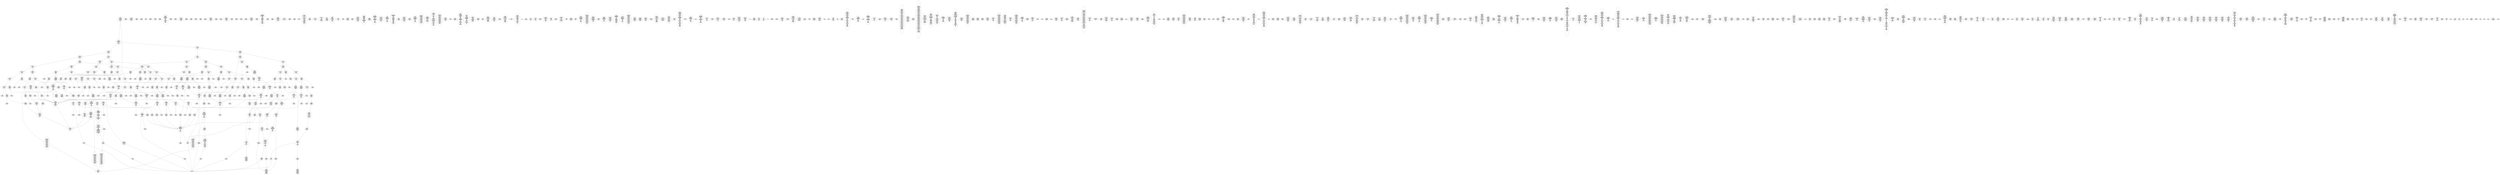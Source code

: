 /* Generated by GvGen v.1.0 (https://www.github.com/stricaud/gvgen) */

digraph G {
compound=true;
   node1 [label="[anywhere]"];
   node2 [label="# 0x0
PUSHX Data
PUSHX Data
MSTORE
PUSHX LogicData
CALLDATASIZE
LT
PUSHX Data
JUMPI
"];
   node3 [label="# 0xd
PUSHX Data
CALLDATALOAD
PUSHX BitData
SHR
PUSHX LogicData
GT
PUSHX Data
JUMPI
"];
   node4 [label="# 0x1e
PUSHX LogicData
GT
PUSHX Data
JUMPI
"];
   node5 [label="# 0x29
PUSHX LogicData
GT
PUSHX Data
JUMPI
"];
   node6 [label="# 0x34
PUSHX LogicData
GT
PUSHX Data
JUMPI
"];
   node7 [label="# 0x3f
PUSHX LogicData
EQ
PUSHX Data
JUMPI
"];
   node8 [label="# 0x4a
PUSHX LogicData
EQ
PUSHX Data
JUMPI
"];
   node9 [label="# 0x55
PUSHX LogicData
EQ
PUSHX Data
JUMPI
"];
   node10 [label="# 0x60
PUSHX Data
REVERT
"];
   node11 [label="# 0x64
JUMPDEST
PUSHX LogicData
EQ
PUSHX Data
JUMPI
"];
   node12 [label="# 0x70
PUSHX LogicData
EQ
PUSHX Data
JUMPI
"];
   node13 [label="# 0x7b
PUSHX LogicData
EQ
PUSHX Data
JUMPI
"];
   node14 [label="# 0x86
PUSHX Data
REVERT
"];
   node15 [label="# 0x8a
JUMPDEST
PUSHX LogicData
GT
PUSHX Data
JUMPI
"];
   node16 [label="# 0x96
PUSHX LogicData
EQ
PUSHX Data
JUMPI
"];
   node17 [label="# 0xa1
PUSHX LogicData
EQ
PUSHX Data
JUMPI
"];
   node18 [label="# 0xac
PUSHX LogicData
EQ
PUSHX Data
JUMPI
"];
   node19 [label="# 0xb7
PUSHX Data
REVERT
"];
   node20 [label="# 0xbb
JUMPDEST
PUSHX LogicData
EQ
PUSHX Data
JUMPI
"];
   node21 [label="# 0xc7
PUSHX LogicData
EQ
PUSHX Data
JUMPI
"];
   node22 [label="# 0xd2
PUSHX Data
REVERT
"];
   node23 [label="# 0xd6
JUMPDEST
PUSHX LogicData
GT
PUSHX Data
JUMPI
"];
   node24 [label="# 0xe2
PUSHX LogicData
GT
PUSHX Data
JUMPI
"];
   node25 [label="# 0xed
PUSHX LogicData
EQ
PUSHX Data
JUMPI
"];
   node26 [label="# 0xf8
PUSHX LogicData
EQ
PUSHX Data
JUMPI
"];
   node27 [label="# 0x103
PUSHX LogicData
EQ
PUSHX Data
JUMPI
"];
   node28 [label="# 0x10e
PUSHX Data
REVERT
"];
   node29 [label="# 0x112
JUMPDEST
PUSHX LogicData
EQ
PUSHX Data
JUMPI
"];
   node30 [label="# 0x11e
PUSHX LogicData
EQ
PUSHX Data
JUMPI
"];
   node31 [label="# 0x129
PUSHX LogicData
EQ
PUSHX Data
JUMPI
"];
   node32 [label="# 0x134
PUSHX Data
REVERT
"];
   node33 [label="# 0x138
JUMPDEST
PUSHX LogicData
GT
PUSHX Data
JUMPI
"];
   node34 [label="# 0x144
PUSHX LogicData
EQ
PUSHX Data
JUMPI
"];
   node35 [label="# 0x14f
PUSHX LogicData
EQ
PUSHX Data
JUMPI
"];
   node36 [label="# 0x15a
PUSHX LogicData
EQ
PUSHX Data
JUMPI
"];
   node37 [label="# 0x165
PUSHX Data
REVERT
"];
   node38 [label="# 0x169
JUMPDEST
PUSHX LogicData
EQ
PUSHX Data
JUMPI
"];
   node39 [label="# 0x175
PUSHX LogicData
EQ
PUSHX Data
JUMPI
"];
   node40 [label="# 0x180
PUSHX Data
REVERT
"];
   node41 [label="# 0x184
JUMPDEST
PUSHX LogicData
GT
PUSHX Data
JUMPI
"];
   node42 [label="# 0x190
PUSHX LogicData
GT
PUSHX Data
JUMPI
"];
   node43 [label="# 0x19b
PUSHX LogicData
GT
PUSHX Data
JUMPI
"];
   node44 [label="# 0x1a6
PUSHX LogicData
EQ
PUSHX Data
JUMPI
"];
   node45 [label="# 0x1b1
PUSHX LogicData
EQ
PUSHX Data
JUMPI
"];
   node46 [label="# 0x1bc
PUSHX LogicData
EQ
PUSHX Data
JUMPI
"];
   node47 [label="# 0x1c7
PUSHX Data
REVERT
"];
   node48 [label="# 0x1cb
JUMPDEST
PUSHX LogicData
EQ
PUSHX Data
JUMPI
"];
   node49 [label="# 0x1d7
PUSHX LogicData
EQ
PUSHX Data
JUMPI
"];
   node50 [label="# 0x1e2
PUSHX LogicData
EQ
PUSHX Data
JUMPI
"];
   node51 [label="# 0x1ed
PUSHX Data
REVERT
"];
   node52 [label="# 0x1f1
JUMPDEST
PUSHX LogicData
GT
PUSHX Data
JUMPI
"];
   node53 [label="# 0x1fd
PUSHX LogicData
EQ
PUSHX Data
JUMPI
"];
   node54 [label="# 0x208
PUSHX LogicData
EQ
PUSHX Data
JUMPI
"];
   node55 [label="# 0x213
PUSHX LogicData
EQ
PUSHX Data
JUMPI
"];
   node56 [label="# 0x21e
PUSHX Data
REVERT
"];
   node57 [label="# 0x222
JUMPDEST
PUSHX LogicData
EQ
PUSHX Data
JUMPI
"];
   node58 [label="# 0x22e
PUSHX LogicData
EQ
PUSHX Data
JUMPI
"];
   node59 [label="# 0x239
PUSHX Data
REVERT
"];
   node60 [label="# 0x23d
JUMPDEST
PUSHX LogicData
GT
PUSHX Data
JUMPI
"];
   node61 [label="# 0x249
PUSHX LogicData
GT
PUSHX Data
JUMPI
"];
   node62 [label="# 0x254
PUSHX LogicData
EQ
PUSHX Data
JUMPI
"];
   node63 [label="# 0x25f
PUSHX LogicData
EQ
PUSHX Data
JUMPI
"];
   node64 [label="# 0x26a
PUSHX LogicData
EQ
PUSHX Data
JUMPI
"];
   node65 [label="# 0x275
PUSHX Data
REVERT
"];
   node66 [label="# 0x279
JUMPDEST
PUSHX LogicData
EQ
PUSHX Data
JUMPI
"];
   node67 [label="# 0x285
PUSHX LogicData
EQ
PUSHX Data
JUMPI
"];
   node68 [label="# 0x290
PUSHX LogicData
EQ
PUSHX Data
JUMPI
"];
   node69 [label="# 0x29b
PUSHX Data
REVERT
"];
   node70 [label="# 0x29f
JUMPDEST
PUSHX LogicData
GT
PUSHX Data
JUMPI
"];
   node71 [label="# 0x2ab
PUSHX LogicData
EQ
PUSHX Data
JUMPI
"];
   node72 [label="# 0x2b6
PUSHX LogicData
EQ
PUSHX Data
JUMPI
"];
   node73 [label="# 0x2c1
PUSHX LogicData
EQ
PUSHX Data
JUMPI
"];
   node74 [label="# 0x2cc
PUSHX Data
REVERT
"];
   node75 [label="# 0x2d0
JUMPDEST
PUSHX LogicData
EQ
PUSHX Data
JUMPI
"];
   node76 [label="# 0x2dc
PUSHX LogicData
EQ
PUSHX Data
JUMPI
"];
   node77 [label="# 0x2e7
JUMPDEST
PUSHX Data
REVERT
"];
   node78 [label="# 0x2ec
JUMPDEST
CALLVALUE
ISZERO
PUSHX Data
JUMPI
"];
   node79 [label="# 0x2f4
PUSHX Data
REVERT
"];
   node80 [label="# 0x2f8
JUMPDEST
PUSHX Data
PUSHX Data
CALLDATASIZE
PUSHX Data
PUSHX Data
JUMP
"];
   node81 [label="# 0x307
JUMPDEST
PUSHX Data
JUMP
"];
   node82 [label="# 0x30c
JUMPDEST
PUSHX MemData
MLOAD
ISZERO
ISZERO
MSTORE
PUSHX ArithData
ADD
"];
   node83 [label="# 0x318
JUMPDEST
PUSHX MemData
MLOAD
SUB
RETURN
"];
   node84 [label="# 0x321
JUMPDEST
CALLVALUE
ISZERO
PUSHX Data
JUMPI
"];
   node85 [label="# 0x329
PUSHX Data
REVERT
"];
   node86 [label="# 0x32d
JUMPDEST
PUSHX Data
PUSHX Data
JUMP
"];
   node87 [label="# 0x355
JUMPDEST
PUSHX MemData
MLOAD
PUSHX BitData
AND
MSTORE
PUSHX ArithData
ADD
PUSHX Data
JUMP
"];
   node88 [label="# 0x36a
JUMPDEST
CALLVALUE
ISZERO
PUSHX Data
JUMPI
"];
   node89 [label="# 0x372
PUSHX Data
REVERT
"];
   node90 [label="# 0x376
JUMPDEST
PUSHX Data
PUSHX Data
JUMP
"];
   node91 [label="# 0x37f
JUMPDEST
PUSHX MemData
MLOAD
PUSHX Data
PUSHX Data
JUMP
"];
   node92 [label="# 0x38c
JUMPDEST
CALLVALUE
ISZERO
PUSHX Data
JUMPI
"];
   node93 [label="# 0x394
PUSHX Data
REVERT
"];
   node94 [label="# 0x398
JUMPDEST
PUSHX Data
PUSHX Data
CALLDATASIZE
PUSHX Data
PUSHX Data
JUMP
"];
   node95 [label="# 0x3a7
JUMPDEST
PUSHX Data
JUMP
"];
   node96 [label="# 0x3ac
JUMPDEST
PUSHX MemData
MLOAD
PUSHX ArithData
PUSHX BitData
PUSHX BitData
SHL
SUB
AND
MSTORE
PUSHX ArithData
ADD
PUSHX Data
JUMP
"];
   node97 [label="# 0x3c4
JUMPDEST
CALLVALUE
ISZERO
PUSHX Data
JUMPI
"];
   node98 [label="# 0x3cc
PUSHX Data
REVERT
"];
   node99 [label="# 0x3d0
JUMPDEST
PUSHX Data
PUSHX Data
CALLDATASIZE
PUSHX Data
PUSHX Data
JUMP
"];
   node100 [label="# 0x3df
JUMPDEST
PUSHX Data
JUMP
"];
   node101 [label="# 0x3e4
JUMPDEST
STOP
"];
   node102 [label="# 0x3e6
JUMPDEST
CALLVALUE
ISZERO
PUSHX Data
JUMPI
"];
   node103 [label="# 0x3ee
PUSHX Data
REVERT
"];
   node104 [label="# 0x3f2
JUMPDEST
PUSHX Data
PUSHX Data
JUMP
"];
   node105 [label="# 0x41a
JUMPDEST
CALLVALUE
ISZERO
PUSHX Data
JUMPI
"];
   node106 [label="# 0x422
PUSHX Data
REVERT
"];
   node107 [label="# 0x426
JUMPDEST
PUSHX Data
PUSHX Data
CALLDATASIZE
PUSHX Data
PUSHX Data
JUMP
"];
   node108 [label="# 0x435
JUMPDEST
PUSHX Data
JUMP
"];
   node109 [label="# 0x43a
JUMPDEST
CALLVALUE
ISZERO
PUSHX Data
JUMPI
"];
   node110 [label="# 0x442
PUSHX Data
REVERT
"];
   node111 [label="# 0x446
JUMPDEST
PUSHX StorData
SLOAD
PUSHX StorData
SLOAD
SUB
"];
   node112 [label="# 0x44f
JUMPDEST
PUSHX MemData
MLOAD
MSTORE
PUSHX ArithData
ADD
PUSHX Data
JUMP
"];
   node113 [label="# 0x45d
JUMPDEST
CALLVALUE
ISZERO
PUSHX Data
JUMPI
"];
   node114 [label="# 0x465
PUSHX Data
REVERT
"];
   node115 [label="# 0x469
JUMPDEST
PUSHX StorData
SLOAD
PUSHX Data
PUSHX Data
DIV
PUSHX BitData
AND
JUMP
"];
   node116 [label="# 0x49a
JUMPDEST
CALLVALUE
ISZERO
PUSHX Data
JUMPI
"];
   node117 [label="# 0x4a2
PUSHX Data
REVERT
"];
   node118 [label="# 0x4a6
JUMPDEST
PUSHX Data
PUSHX Data
JUMP
"];
   node119 [label="# 0x4ce
JUMPDEST
CALLVALUE
ISZERO
PUSHX Data
JUMPI
"];
   node120 [label="# 0x4d6
PUSHX Data
REVERT
"];
   node121 [label="# 0x4da
JUMPDEST
PUSHX Data
PUSHX Data
JUMP
"];
   node122 [label="# 0x502
JUMPDEST
CALLVALUE
ISZERO
PUSHX Data
JUMPI
"];
   node123 [label="# 0x50a
PUSHX Data
REVERT
"];
   node124 [label="# 0x50e
JUMPDEST
PUSHX Data
PUSHX Data
JUMP
"];
   node125 [label="# 0x536
JUMPDEST
CALLVALUE
ISZERO
PUSHX Data
JUMPI
"];
   node126 [label="# 0x53e
PUSHX Data
REVERT
"];
   node127 [label="# 0x542
JUMPDEST
PUSHX Data
PUSHX Data
CALLDATASIZE
PUSHX Data
PUSHX Data
JUMP
"];
   node128 [label="# 0x551
JUMPDEST
PUSHX Data
JUMP
"];
   node129 [label="# 0x556
JUMPDEST
CALLVALUE
ISZERO
PUSHX Data
JUMPI
"];
   node130 [label="# 0x55e
PUSHX Data
REVERT
"];
   node131 [label="# 0x562
JUMPDEST
PUSHX Data
PUSHX Data
CALLDATASIZE
PUSHX Data
PUSHX Data
JUMP
"];
   node132 [label="# 0x571
JUMPDEST
PUSHX Data
JUMP
"];
   node133 [label="# 0x576
JUMPDEST
PUSHX Data
MLOAD
PUSHX ArithData
PUSHX BitData
PUSHX BitData
SHL
SUB
AND
MSTORE
PUSHX ArithData
ADD
MSTORE
ADD
PUSHX Data
JUMP
"];
   node134 [label="# 0x595
JUMPDEST
CALLVALUE
ISZERO
PUSHX Data
JUMPI
"];
   node135 [label="# 0x59d
PUSHX Data
REVERT
"];
   node136 [label="# 0x5a1
JUMPDEST
PUSHX Data
PUSHX Data
JUMP
"];
   node137 [label="# 0x5c9
JUMPDEST
CALLVALUE
ISZERO
PUSHX Data
JUMPI
"];
   node138 [label="# 0x5d1
PUSHX Data
REVERT
"];
   node139 [label="# 0x5d5
JUMPDEST
PUSHX Data
PUSHX Data
JUMP
"];
   node140 [label="# 0x5fd
JUMPDEST
CALLVALUE
ISZERO
PUSHX Data
JUMPI
"];
   node141 [label="# 0x605
PUSHX Data
REVERT
"];
   node142 [label="# 0x609
JUMPDEST
PUSHX Data
PUSHX Data
JUMP
"];
   node143 [label="# 0x612
JUMPDEST
CALLVALUE
ISZERO
PUSHX Data
JUMPI
"];
   node144 [label="# 0x61a
PUSHX Data
REVERT
"];
   node145 [label="# 0x61e
JUMPDEST
PUSHX Data
PUSHX Data
CALLDATASIZE
PUSHX Data
PUSHX Data
JUMP
"];
   node146 [label="# 0x62d
JUMPDEST
PUSHX Data
JUMP
"];
   node147 [label="# 0x632
JUMPDEST
CALLVALUE
ISZERO
PUSHX Data
JUMPI
"];
   node148 [label="# 0x63a
PUSHX Data
REVERT
"];
   node149 [label="# 0x63e
JUMPDEST
PUSHX StorData
SLOAD
PUSHX Data
PUSHX BitData
AND
JUMP
"];
   node150 [label="# 0x64c
JUMPDEST
CALLVALUE
ISZERO
PUSHX Data
JUMPI
"];
   node151 [label="# 0x654
PUSHX Data
REVERT
"];
   node152 [label="# 0x658
JUMPDEST
PUSHX Data
PUSHX Data
CALLDATASIZE
PUSHX Data
PUSHX Data
JUMP
"];
   node153 [label="# 0x667
JUMPDEST
PUSHX Data
JUMP
"];
   node154 [label="# 0x66c
JUMPDEST
PUSHX MemData
MLOAD
PUSHX Data
PUSHX Data
JUMP
"];
   node155 [label="# 0x679
JUMPDEST
CALLVALUE
ISZERO
PUSHX Data
JUMPI
"];
   node156 [label="# 0x681
PUSHX Data
REVERT
"];
   node157 [label="# 0x685
JUMPDEST
PUSHX Data
PUSHX Data
CALLDATASIZE
PUSHX Data
PUSHX Data
JUMP
"];
   node158 [label="# 0x694
JUMPDEST
PUSHX Data
JUMP
"];
   node159 [label="# 0x699
JUMPDEST
CALLVALUE
ISZERO
PUSHX Data
JUMPI
"];
   node160 [label="# 0x6a1
PUSHX Data
REVERT
"];
   node161 [label="# 0x6a5
JUMPDEST
PUSHX Data
PUSHX Data
CALLDATASIZE
PUSHX Data
PUSHX Data
JUMP
"];
   node162 [label="# 0x6b4
JUMPDEST
PUSHX Data
JUMP
"];
   node163 [label="# 0x6b9
JUMPDEST
CALLVALUE
ISZERO
PUSHX Data
JUMPI
"];
   node164 [label="# 0x6c1
PUSHX Data
REVERT
"];
   node165 [label="# 0x6c5
JUMPDEST
PUSHX Data
PUSHX Data
CALLDATASIZE
PUSHX Data
PUSHX Data
JUMP
"];
   node166 [label="# 0x6d4
JUMPDEST
PUSHX Data
JUMP
"];
   node167 [label="# 0x6d9
JUMPDEST
CALLVALUE
ISZERO
PUSHX Data
JUMPI
"];
   node168 [label="# 0x6e1
PUSHX Data
REVERT
"];
   node169 [label="# 0x6e5
JUMPDEST
PUSHX Data
PUSHX Data
JUMP
"];
   node170 [label="# 0x6ee
JUMPDEST
CALLVALUE
ISZERO
PUSHX Data
JUMPI
"];
   node171 [label="# 0x6f6
PUSHX Data
REVERT
"];
   node172 [label="# 0x6fa
JUMPDEST
PUSHX Data
PUSHX Data
CALLDATASIZE
PUSHX Data
PUSHX Data
JUMP
"];
   node173 [label="# 0x709
JUMPDEST
PUSHX Data
JUMP
"];
   node174 [label="# 0x70e
JUMPDEST
CALLVALUE
ISZERO
PUSHX Data
JUMPI
"];
   node175 [label="# 0x716
PUSHX Data
REVERT
"];
   node176 [label="# 0x71a
JUMPDEST
PUSHX Data
PUSHX Data
CALLDATASIZE
PUSHX Data
PUSHX Data
JUMP
"];
   node177 [label="# 0x729
JUMPDEST
PUSHX Data
JUMP
"];
   node178 [label="# 0x72e
JUMPDEST
PUSHX MemData
MLOAD
PUSHX Data
PUSHX Data
JUMP
"];
   node179 [label="# 0x73b
JUMPDEST
CALLVALUE
ISZERO
PUSHX Data
JUMPI
"];
   node180 [label="# 0x743
PUSHX Data
REVERT
"];
   node181 [label="# 0x747
JUMPDEST
PUSHX StorData
SLOAD
PUSHX ArithData
PUSHX BitData
PUSHX BitData
SHL
SUB
AND
PUSHX Data
JUMP
"];
   node182 [label="# 0x759
JUMPDEST
CALLVALUE
ISZERO
PUSHX Data
JUMPI
"];
   node183 [label="# 0x761
PUSHX Data
REVERT
"];
   node184 [label="# 0x765
JUMPDEST
PUSHX Data
PUSHX Data
JUMP
"];
   node185 [label="# 0x76e
JUMPDEST
CALLVALUE
ISZERO
PUSHX Data
JUMPI
"];
   node186 [label="# 0x776
PUSHX Data
REVERT
"];
   node187 [label="# 0x77a
JUMPDEST
PUSHX Data
PUSHX Data
CALLDATASIZE
PUSHX Data
PUSHX Data
JUMP
"];
   node188 [label="# 0x789
JUMPDEST
PUSHX Data
JUMP
"];
   node189 [label="# 0x78e
JUMPDEST
CALLVALUE
ISZERO
PUSHX Data
JUMPI
"];
   node190 [label="# 0x796
PUSHX Data
REVERT
"];
   node191 [label="# 0x79a
JUMPDEST
PUSHX Data
PUSHX Data
CALLDATASIZE
PUSHX Data
PUSHX Data
JUMP
"];
   node192 [label="# 0x7a9
JUMPDEST
PUSHX Data
JUMP
"];
   node193 [label="# 0x7ae
JUMPDEST
PUSHX MemData
MLOAD
PUSHX Data
PUSHX Data
JUMP
"];
   node194 [label="# 0x7bb
JUMPDEST
CALLVALUE
ISZERO
PUSHX Data
JUMPI
"];
   node195 [label="# 0x7c3
PUSHX Data
REVERT
"];
   node196 [label="# 0x7c7
JUMPDEST
PUSHX Data
PUSHX Data
CALLDATASIZE
PUSHX Data
PUSHX Data
JUMP
"];
   node197 [label="# 0x7d6
JUMPDEST
PUSHX Data
JUMP
"];
   node198 [label="# 0x7db
JUMPDEST
PUSHX Data
PUSHX Data
CALLDATASIZE
PUSHX Data
PUSHX Data
JUMP
"];
   node199 [label="# 0x7e9
JUMPDEST
PUSHX Data
JUMP
"];
   node200 [label="# 0x7ee
JUMPDEST
CALLVALUE
ISZERO
PUSHX Data
JUMPI
"];
   node201 [label="# 0x7f6
PUSHX Data
REVERT
"];
   node202 [label="# 0x7fa
JUMPDEST
PUSHX Data
PUSHX Data
JUMP
"];
   node203 [label="# 0x803
JUMPDEST
CALLVALUE
ISZERO
PUSHX Data
JUMPI
"];
   node204 [label="# 0x80b
PUSHX Data
REVERT
"];
   node205 [label="# 0x80f
JUMPDEST
PUSHX Data
PUSHX Data
CALLDATASIZE
PUSHX Data
PUSHX Data
JUMP
"];
   node206 [label="# 0x81e
JUMPDEST
PUSHX Data
JUMP
"];
   node207 [label="# 0x823
JUMPDEST
CALLVALUE
ISZERO
PUSHX Data
JUMPI
"];
   node208 [label="# 0x82b
PUSHX Data
REVERT
"];
   node209 [label="# 0x82f
JUMPDEST
PUSHX Data
PUSHX Data
CALLDATASIZE
PUSHX Data
PUSHX Data
JUMP
"];
   node210 [label="# 0x83e
JUMPDEST
PUSHX Data
JUMP
"];
   node211 [label="# 0x843
JUMPDEST
PUSHX MemData
MLOAD
PUSHX Data
PUSHX Data
JUMP
"];
   node212 [label="# 0x850
JUMPDEST
CALLVALUE
ISZERO
PUSHX Data
JUMPI
"];
   node213 [label="# 0x858
PUSHX Data
REVERT
"];
   node214 [label="# 0x85c
JUMPDEST
PUSHX Data
PUSHX Data
CALLDATASIZE
PUSHX Data
PUSHX Data
JUMP
"];
   node215 [label="# 0x86b
JUMPDEST
PUSHX Data
JUMP
"];
   node216 [label="# 0x870
JUMPDEST
CALLVALUE
ISZERO
PUSHX Data
JUMPI
"];
   node217 [label="# 0x878
PUSHX Data
REVERT
"];
   node218 [label="# 0x87c
JUMPDEST
PUSHX Data
PUSHX Data
JUMP
"];
   node219 [label="# 0x885
JUMPDEST
CALLVALUE
ISZERO
PUSHX Data
JUMPI
"];
   node220 [label="# 0x88d
PUSHX Data
REVERT
"];
   node221 [label="# 0x891
JUMPDEST
PUSHX Data
PUSHX Data
JUMP
"];
   node222 [label="# 0x89a
JUMPDEST
CALLVALUE
ISZERO
PUSHX Data
JUMPI
"];
   node223 [label="# 0x8a2
PUSHX Data
REVERT
"];
   node224 [label="# 0x8a6
JUMPDEST
PUSHX StorData
SLOAD
PUSHX Data
PUSHX Data
DIV
PUSHX BitData
AND
JUMP
"];
   node225 [label="# 0x8cf
JUMPDEST
CALLVALUE
ISZERO
PUSHX Data
JUMPI
"];
   node226 [label="# 0x8d7
PUSHX Data
REVERT
"];
   node227 [label="# 0x8db
JUMPDEST
PUSHX Data
PUSHX Data
JUMP
"];
   node228 [label="# 0x903
JUMPDEST
CALLVALUE
ISZERO
PUSHX Data
JUMPI
"];
   node229 [label="# 0x90b
PUSHX Data
REVERT
"];
   node230 [label="# 0x90f
JUMPDEST
PUSHX Data
PUSHX Data
CALLDATASIZE
PUSHX Data
PUSHX Data
JUMP
"];
   node231 [label="# 0x91e
JUMPDEST
PUSHX ArithData
PUSHX BitData
PUSHX BitData
SHL
SUB
AND
PUSHX Data
MSTORE
PUSHX Data
PUSHX Data
MSTORE
PUSHX Data
SHA3
AND
MSTORE
MSTORE
SHA3
SLOAD
PUSHX BitData
AND
JUMP
"];
   node232 [label="# 0x94c
JUMPDEST
CALLVALUE
ISZERO
PUSHX Data
JUMPI
"];
   node233 [label="# 0x954
PUSHX Data
REVERT
"];
   node234 [label="# 0x958
JUMPDEST
PUSHX Data
PUSHX Data
CALLDATASIZE
PUSHX Data
PUSHX Data
JUMP
"];
   node235 [label="# 0x967
JUMPDEST
PUSHX Data
JUMP
"];
   node236 [label="# 0x96c
JUMPDEST
CALLVALUE
ISZERO
PUSHX Data
JUMPI
"];
   node237 [label="# 0x974
PUSHX Data
REVERT
"];
   node238 [label="# 0x978
JUMPDEST
PUSHX Data
PUSHX Data
CALLDATASIZE
PUSHX Data
PUSHX Data
JUMP
"];
   node239 [label="# 0x987
JUMPDEST
PUSHX Data
JUMP
"];
   node240 [label="# 0x98c
JUMPDEST
CALLVALUE
ISZERO
PUSHX Data
JUMPI
"];
   node241 [label="# 0x994
PUSHX Data
REVERT
"];
   node242 [label="# 0x998
JUMPDEST
PUSHX StorData
SLOAD
PUSHX Data
PUSHX Data
DIV
PUSHX BitData
AND
JUMP
"];
   node243 [label="# 0x9c5
JUMPDEST
PUSHX Data
PUSHX BitData
AND
PUSHX LogicData
EQ
PUSHX Data
JUMPI
"];
   node244 [label="# 0xa12
PUSHX BitData
AND
PUSHX LogicData
EQ
"];
   node245 [label="# 0xa58
JUMPDEST
PUSHX Data
JUMPI
"];
   node246 [label="# 0xa5e
PUSHX Data
PUSHX Data
JUMP
"];
   node247 [label="# 0xa67
JUMPDEST
JUMP
"];
   node248 [label="# 0xa6d
JUMPDEST
PUSHX Data
PUSHX StorData
SLOAD
PUSHX Data
PUSHX Data
JUMP
"];
   node249 [label="# 0xa7c
JUMPDEST
PUSHX ArithData
ADD
PUSHX ArithData
DIV
MUL
PUSHX ArithData
ADD
PUSHX MemData
MLOAD
ADD
PUSHX Data
MSTORE
MSTORE
PUSHX ArithData
ADD
SLOAD
PUSHX Data
PUSHX Data
JUMP
"];
   node250 [label="# 0xaa8
JUMPDEST
ISZERO
PUSHX Data
JUMPI
"];
   node251 [label="# 0xaaf
PUSHX LogicData
LT
PUSHX Data
JUMPI
"];
   node252 [label="# 0xab7
PUSHX ArithData
SLOAD
DIV
MUL
MSTORE
PUSHX ArithData
ADD
PUSHX Data
JUMP
"];
   node253 [label="# 0xaca
JUMPDEST
ADD
PUSHX Data
MSTORE
PUSHX Data
PUSHX Data
SHA3
"];
   node254 [label="# 0xad8
JUMPDEST
SLOAD
MSTORE
PUSHX ArithData
ADD
PUSHX ArithData
ADD
GT
PUSHX Data
JUMPI
"];
   node255 [label="# 0xaec
SUB
PUSHX BitData
AND
ADD
"];
   node256 [label="# 0xaf5
JUMPDEST
JUMP
"];
   node257 [label="# 0xaff
JUMPDEST
PUSHX Data
PUSHX Data
PUSHX Data
JUMP
"];
   node258 [label="# 0xb0a
JUMPDEST
PUSHX Data
JUMPI
"];
   node259 [label="# 0xb0f
PUSHX MemData
MLOAD
PUSHX Data
MSTORE
PUSHX ArithData
ADD
PUSHX MemData
MLOAD
SUB
REVERT
"];
   node260 [label="# 0xb40
JUMPDEST
PUSHX Data
MSTORE
PUSHX Data
PUSHX Data
MSTORE
PUSHX Data
SHA3
SLOAD
PUSHX ArithData
PUSHX BitData
PUSHX BitData
SHL
SUB
AND
JUMP
"];
   node261 [label="# 0xb5c
JUMPDEST
PUSHX Data
PUSHX Data
PUSHX Data
JUMP
"];
   node262 [label="# 0xb67
JUMPDEST
PUSHX ArithData
PUSHX BitData
PUSHX BitData
SHL
SUB
AND
PUSHX ArithData
PUSHX BitData
PUSHX BitData
SHL
SUB
AND
EQ
ISZERO
PUSHX Data
JUMPI
"];
   node263 [label="# 0xb84
PUSHX MemData
MLOAD
PUSHX Data
MSTORE
PUSHX ArithData
ADD
PUSHX MemData
MLOAD
SUB
REVERT
"];
   node264 [label="# 0xbb5
JUMPDEST
CALLER
PUSHX ArithData
PUSHX BitData
PUSHX BitData
SHL
SUB
AND
EQ
ISZERO
PUSHX Data
JUMPI
"];
   node265 [label="# 0xbc9
PUSHX ArithData
PUSHX BitData
PUSHX BitData
SHL
SUB
AND
PUSHX Data
MSTORE
PUSHX Data
PUSHX Data
MSTORE
PUSHX Data
SHA3
CALLER
MSTORE
MSTORE
SHA3
SLOAD
PUSHX BitData
AND
ISZERO
"];
   node266 [label="# 0xbf2
JUMPDEST
ISZERO
PUSHX Data
JUMPI
"];
   node267 [label="# 0xbf8
PUSHX MemData
MLOAD
PUSHX Data
MSTORE
PUSHX ArithData
ADD
PUSHX MemData
MLOAD
SUB
REVERT
"];
   node268 [label="# 0xc29
JUMPDEST
PUSHX Data
PUSHX Data
JUMP
"];
   node269 [label="# 0xc34
JUMPDEST
JUMP
"];
   node270 [label="# 0xc39
JUMPDEST
PUSHX StorData
SLOAD
PUSHX ArithData
PUSHX BitData
PUSHX BitData
SHL
SUB
AND
CALLER
EQ
PUSHX Data
JUMPI
"];
   node271 [label="# 0xc4c
PUSHX MemData
MLOAD
PUSHX BitData
PUSHX BitData
SHL
MSTORE
PUSHX Data
PUSHX ArithData
ADD
MSTORE
PUSHX ArithData
ADD
MSTORE
PUSHX Data
PUSHX ArithData
ADD
MSTORE
PUSHX ArithData
ADD
"];
   node272 [label="# 0xc8f
JUMPDEST
PUSHX MemData
MLOAD
SUB
REVERT
"];
   node273 [label="# 0xc98
JUMPDEST
PUSHX StorData
PUSHX ArithData
SLOAD
PUSHX ArithData
EXP
DIV
PUSHX BitData
AND
PUSHX Data
PUSHX Data
JUMP
"];
   node274 [label="# 0xcb9
JUMPDEST
PUSHX ArithData
EXP
SLOAD
PUSHX ArithData
MUL
NOT
AND
PUSHX BitData
AND
MUL
OR
SSTORE
PUSHX BitData
PUSHX BitData
AND
PUSHX StorData
PUSHX ArithData
SLOAD
PUSHX ArithData
EXP
DIV
PUSHX BitData
AND
PUSHX BitData
AND
GT
ISZERO
PUSHX Data
JUMPI
"];
   node275 [label="# 0xd1e
PUSHX MemData
MLOAD
PUSHX BitData
PUSHX BitData
SHL
MSTORE
PUSHX Data
PUSHX ArithData
ADD
MSTORE
PUSHX Data
PUSHX ArithData
ADD
MSTORE
PUSHX Data
PUSHX ArithData
ADD
MSTORE
PUSHX ArithData
ADD
PUSHX Data
JUMP
"];
   node276 [label="# 0xd65
JUMPDEST
PUSHX Data
PUSHX BitData
AND
PUSHX Data
JUMP
"];
   node277 [label="# 0xd75
JUMPDEST
JUMP
"];
   node278 [label="# 0xd79
JUMPDEST
PUSHX Data
PUSHX Data
JUMP
"];
   node279 [label="# 0xd84
JUMPDEST
PUSHX Data
MSTORE
PUSHX Data
PUSHX ArithData
MSTORE
PUSHX Data
SHA3
MLOAD
ADD
MSTORE
SLOAD
PUSHX ArithData
PUSHX BitData
PUSHX BitData
SHL
SUB
AND
MSTORE
PUSHX Data
DIV
PUSHX BitData
AND
ADD
MSTORE
PUSHX Data
JUMPI
"];
   node280 [label="# 0xde0
PUSHX Data
MLOAD
ADD
MSTORE
PUSHX StorData
SLOAD
PUSHX ArithData
PUSHX BitData
PUSHX BitData
SHL
SUB
AND
MSTORE
PUSHX Data
DIV
PUSHX BitData
AND
PUSHX ArithData
ADD
MSTORE
"];
   node281 [label="# 0xe25
JUMPDEST
PUSHX ArithData
ADD
MLOAD
PUSHX Data
PUSHX Data
PUSHX Data
PUSHX BitData
AND
PUSHX Data
JUMP
"];
   node282 [label="# 0xe49
JUMPDEST
PUSHX Data
PUSHX Data
JUMP
"];
   node283 [label="# 0xe53
JUMPDEST
MLOAD
JUMP
"];
   node284 [label="# 0xe61
JUMPDEST
PUSHX StorData
SLOAD
PUSHX ArithData
PUSHX BitData
PUSHX BitData
SHL
SUB
AND
CALLER
EQ
PUSHX Data
JUMPI
"];
   node285 [label="# 0xe74
PUSHX MemData
MLOAD
PUSHX BitData
PUSHX BitData
SHL
MSTORE
PUSHX Data
PUSHX ArithData
ADD
MSTORE
PUSHX ArithData
ADD
MSTORE
PUSHX Data
PUSHX ArithData
ADD
MSTORE
PUSHX ArithData
ADD
PUSHX Data
JUMP
"];
   node286 [label="# 0xebb
JUMPDEST
PUSHX Data
CALLER
SELFBALANCE
PUSHX Data
JUMP
"];
   node287 [label="# 0xec5
JUMPDEST
JUMP
"];
   node288 [label="# 0xec7
JUMPDEST
PUSHX Data
PUSHX MemData
MLOAD
PUSHX ArithData
ADD
PUSHX Data
MSTORE
PUSHX Data
MSTORE
PUSHX Data
JUMP
"];
   node289 [label="# 0xee2
JUMPDEST
MLOAD
PUSHX Data
PUSHX Data
PUSHX LogicData
GT
ISZERO
PUSHX Data
JUMPI
"];
   node290 [label="# 0xefb
PUSHX Data
PUSHX Data
JUMP
"];
   node291 [label="# 0xf02
JUMPDEST
PUSHX MemData
MLOAD
MSTORE
PUSHX ArithData
MUL
PUSHX ArithData
ADD
ADD
PUSHX Data
MSTORE
ISZERO
PUSHX Data
JUMPI
"];
   node292 [label="# 0xf1c
PUSHX ArithData
ADD
"];
   node293 [label="# 0xf20
JUMPDEST
PUSHX Data
MLOAD
PUSHX ArithData
ADD
MSTORE
PUSHX Data
MSTORE
PUSHX ArithData
ADD
MSTORE
ADD
MSTORE
MSTORE
PUSHX ArithData
ADD
ADD
PUSHX Data
JUMPI
"];
   node294 [label="# 0xf69
"];
   node295 [label="# 0xf6b
JUMPDEST
PUSHX Data
"];
   node296 [label="# 0xf71
JUMPDEST
EQ
PUSHX Data
JUMPI
"];
   node297 [label="# 0xf79
PUSHX Data
MLOAD
LT
PUSHX Data
JUMPI
"];
   node298 [label="# 0xf86
PUSHX Data
PUSHX Data
JUMP
"];
   node299 [label="# 0xf8d
JUMPDEST
PUSHX ArithData
MUL
PUSHX ArithData
ADD
ADD
MLOAD
PUSHX Data
JUMP
"];
   node300 [label="# 0xf9a
JUMPDEST
MLOAD
LT
PUSHX Data
JUMPI
"];
   node301 [label="# 0xfa5
PUSHX Data
PUSHX Data
JUMP
"];
   node302 [label="# 0xfac
JUMPDEST
PUSHX ArithData
MUL
ADD
ADD
MSTORE
PUSHX ArithData
ADD
PUSHX Data
JUMP
"];
   node303 [label="# 0xfbf
JUMPDEST
JUMP
"];
   node304 [label="# 0xfc7
JUMPDEST
PUSHX Data
PUSHX Data
PUSHX Data
JUMP
"];
   node305 [label="# 0xfd2
JUMPDEST
MLOAD
JUMP
"];
   node306 [label="# 0xfd9
JUMPDEST
PUSHX StorData
SLOAD
PUSHX ArithData
PUSHX BitData
PUSHX BitData
SHL
SUB
AND
CALLER
EQ
PUSHX Data
JUMPI
"];
   node307 [label="# 0xfec
PUSHX MemData
MLOAD
PUSHX BitData
PUSHX BitData
SHL
MSTORE
PUSHX Data
PUSHX ArithData
ADD
MSTORE
PUSHX ArithData
ADD
MSTORE
PUSHX Data
PUSHX ArithData
ADD
MSTORE
PUSHX ArithData
ADD
PUSHX Data
JUMP
"];
   node308 [label="# 0x1033
JUMPDEST
PUSHX Data
PUSHX Data
PUSHX StorData
SLOAD
PUSHX ArithData
PUSHX BitData
PUSHX BitData
SHL
SUB
AND
JUMP
"];
   node309 [label="# 0x1048
JUMPDEST
PUSHX Data
JUMP
"];
   node310 [label="# 0x104e
JUMPDEST
JUMP
"];
   node311 [label="# 0x1051
JUMPDEST
PUSHX Data
PUSHX ArithData
PUSHX BitData
PUSHX BitData
SHL
SUB
AND
PUSHX Data
JUMPI
"];
   node312 [label="# 0x1062
PUSHX MemData
MLOAD
PUSHX Data
MSTORE
PUSHX ArithData
ADD
PUSHX MemData
MLOAD
SUB
REVERT
"];
   node313 [label="# 0x1093
JUMPDEST
PUSHX ArithData
PUSHX BitData
PUSHX BitData
SHL
SUB
AND
PUSHX Data
MSTORE
PUSHX Data
PUSHX Data
MSTORE
PUSHX Data
SHA3
SLOAD
PUSHX BitData
AND
JUMP
"];
   node314 [label="# 0x10b9
JUMPDEST
PUSHX StorData
SLOAD
PUSHX ArithData
PUSHX BitData
PUSHX BitData
SHL
SUB
AND
CALLER
EQ
PUSHX Data
JUMPI
"];
   node315 [label="# 0x10cc
PUSHX MemData
MLOAD
PUSHX BitData
PUSHX BitData
SHL
MSTORE
PUSHX Data
PUSHX ArithData
ADD
MSTORE
PUSHX ArithData
ADD
MSTORE
PUSHX Data
PUSHX ArithData
ADD
MSTORE
PUSHX ArithData
ADD
PUSHX Data
JUMP
"];
   node316 [label="# 0x1113
JUMPDEST
PUSHX Data
PUSHX Data
PUSHX Data
JUMP
"];
   node317 [label="# 0x111d
JUMPDEST
PUSHX StorData
SLOAD
PUSHX ArithData
PUSHX BitData
PUSHX BitData
SHL
SUB
AND
CALLER
EQ
PUSHX Data
JUMPI
"];
   node318 [label="# 0x1130
PUSHX MemData
MLOAD
PUSHX BitData
PUSHX BitData
SHL
MSTORE
PUSHX Data
PUSHX ArithData
ADD
MSTORE
PUSHX ArithData
ADD
MSTORE
PUSHX Data
PUSHX ArithData
ADD
MSTORE
PUSHX ArithData
ADD
PUSHX Data
JUMP
"];
   node319 [label="# 0x1177
JUMPDEST
MLOAD
PUSHX Data
PUSHX Data
PUSHX ArithData
ADD
PUSHX Data
JUMP
"];
   node320 [label="# 0x118a
JUMPDEST
PUSHX Data
PUSHX Data
PUSHX Data
PUSHX Data
PUSHX Data
JUMP
"];
   node321 [label="# 0x119a
JUMPDEST
PUSHX Data
PUSHX LogicData
GT
ISZERO
PUSHX Data
JUMPI
"];
   node322 [label="# 0x11b0
PUSHX Data
PUSHX Data
JUMP
"];
   node323 [label="# 0x11b7
JUMPDEST
PUSHX MemData
MLOAD
MSTORE
PUSHX ArithData
MUL
PUSHX ArithData
ADD
ADD
PUSHX Data
MSTORE
ISZERO
PUSHX Data
JUMPI
"];
   node324 [label="# 0x11d1
PUSHX ArithData
ADD
PUSHX ArithData
MUL
CALLDATASIZE
CALLDATACOPY
ADD
"];
   node325 [label="# 0x11e0
JUMPDEST
PUSHX Data
MLOAD
PUSHX ArithData
ADD
MSTORE
PUSHX Data
MSTORE
PUSHX ArithData
ADD
MSTORE
ADD
MSTORE
"];
   node326 [label="# 0x1201
JUMPDEST
EQ
PUSHX Data
JUMPI
"];
   node327 [label="# 0x1209
PUSHX Data
MSTORE
PUSHX Data
PUSHX ArithData
MSTORE
PUSHX Data
SHA3
MLOAD
PUSHX ArithData
ADD
MSTORE
SLOAD
PUSHX ArithData
PUSHX BitData
PUSHX BitData
SHL
SUB
AND
MSTORE
PUSHX Data
DIV
PUSHX BitData
AND
ADD
MSTORE
PUSHX Data
DIV
PUSHX BitData
AND
ISZERO
ISZERO
ADD
MSTORE
PUSHX Data
JUMPI
"];
   node328 [label="# 0x128e
PUSHX Data
JUMP
"];
   node329 [label="# 0x1292
JUMPDEST
MLOAD
PUSHX ArithData
PUSHX BitData
PUSHX BitData
SHL
SUB
AND
ISZERO
PUSHX Data
JUMPI
"];
   node330 [label="# 0x12a3
MLOAD
"];
   node331 [label="# 0x12a7
JUMPDEST
PUSHX ArithData
PUSHX BitData
PUSHX BitData
SHL
SUB
AND
PUSHX ArithData
PUSHX BitData
PUSHX BitData
SHL
SUB
AND
EQ
ISZERO
PUSHX Data
JUMPI
"];
   node332 [label="# 0x12c2
PUSHX ArithData
ADD
MLOAD
LT
PUSHX Data
JUMPI
"];
   node333 [label="# 0x12d3
PUSHX Data
PUSHX Data
JUMP
"];
   node334 [label="# 0x12da
JUMPDEST
PUSHX ArithData
MUL
PUSHX ArithData
ADD
ADD
MSTORE
"];
   node335 [label="# 0x12e7
JUMPDEST
PUSHX ArithData
ADD
PUSHX Data
JUMP
"];
   node336 [label="# 0x12ef
JUMPDEST
JUMP
"];
   node337 [label="# 0x12fb
JUMPDEST
PUSHX Data
PUSHX StorData
SLOAD
PUSHX Data
PUSHX Data
JUMP
"];
   node338 [label="# 0x130a
JUMPDEST
PUSHX Data
LT
PUSHX Data
JUMPI
"];
   node339 [label="# 0x1314
PUSHX MemData
MLOAD
PUSHX Data
MSTORE
PUSHX ArithData
ADD
PUSHX MemData
MLOAD
SUB
REVERT
"];
   node340 [label="# 0x1345
JUMPDEST
PUSHX StorData
SLOAD
PUSHX Data
GT
ISZERO
PUSHX Data
JUMPI
"];
   node341 [label="# 0x1354
"];
   node342 [label="# 0x1357
JUMPDEST
PUSHX Data
PUSHX Data
PUSHX Data
JUMP
"];
   node343 [label="# 0x1362
JUMPDEST
LT
ISZERO
PUSHX Data
JUMPI
"];
   node344 [label="# 0x136d
SUB
LT
ISZERO
PUSHX Data
JUMPI
"];
   node345 [label="# 0x1378
"];
   node346 [label="# 0x137b
JUMPDEST
PUSHX Data
JUMP
"];
   node347 [label="# 0x1381
JUMPDEST
PUSHX Data
"];
   node348 [label="# 0x1385
JUMPDEST
PUSHX Data
PUSHX LogicData
GT
ISZERO
PUSHX Data
JUMPI
"];
   node349 [label="# 0x1399
PUSHX Data
PUSHX Data
JUMP
"];
   node350 [label="# 0x13a0
JUMPDEST
PUSHX MemData
MLOAD
MSTORE
PUSHX ArithData
MUL
PUSHX ArithData
ADD
ADD
PUSHX Data
MSTORE
ISZERO
PUSHX Data
JUMPI
"];
   node351 [label="# 0x13ba
PUSHX ArithData
ADD
PUSHX ArithData
MUL
CALLDATASIZE
CALLDATACOPY
ADD
"];
   node352 [label="# 0x13c9
JUMPDEST
PUSHX Data
JUMPI
"];
   node353 [label="# 0x13d2
PUSHX Data
JUMP
"];
   node354 [label="# 0x13dc
JUMPDEST
PUSHX Data
PUSHX Data
PUSHX Data
JUMP
"];
   node355 [label="# 0x13e7
JUMPDEST
PUSHX Data
PUSHX ArithData
ADD
MLOAD
PUSHX Data
JUMPI
"];
   node356 [label="# 0x13f5
MLOAD
"];
   node357 [label="# 0x13f8
JUMPDEST
"];
   node358 [label="# 0x13fa
JUMPDEST
EQ
ISZERO
ISZERO
PUSHX Data
JUMPI
"];
   node359 [label="# 0x1405
EQ
ISZERO
"];
   node360 [label="# 0x140a
JUMPDEST
ISZERO
PUSHX Data
JUMPI
"];
   node361 [label="# 0x1410
PUSHX Data
MSTORE
PUSHX Data
PUSHX ArithData
MSTORE
PUSHX Data
SHA3
MLOAD
PUSHX ArithData
ADD
MSTORE
SLOAD
PUSHX ArithData
PUSHX BitData
PUSHX BitData
SHL
SUB
AND
MSTORE
PUSHX Data
DIV
PUSHX BitData
AND
ADD
MSTORE
PUSHX Data
DIV
PUSHX BitData
AND
ISZERO
ISZERO
ADD
MSTORE
PUSHX Data
JUMPI
"];
   node362 [label="# 0x1495
PUSHX Data
JUMP
"];
   node363 [label="# 0x1499
JUMPDEST
MLOAD
PUSHX ArithData
PUSHX BitData
PUSHX BitData
SHL
SUB
AND
ISZERO
PUSHX Data
JUMPI
"];
   node364 [label="# 0x14aa
MLOAD
"];
   node365 [label="# 0x14ae
JUMPDEST
PUSHX ArithData
PUSHX BitData
PUSHX BitData
SHL
SUB
AND
PUSHX ArithData
PUSHX BitData
PUSHX BitData
SHL
SUB
AND
EQ
ISZERO
PUSHX Data
JUMPI
"];
   node366 [label="# 0x14c9
PUSHX ArithData
ADD
MLOAD
LT
PUSHX Data
JUMPI
"];
   node367 [label="# 0x14da
PUSHX Data
PUSHX Data
JUMP
"];
   node368 [label="# 0x14e1
JUMPDEST
PUSHX ArithData
MUL
PUSHX ArithData
ADD
ADD
MSTORE
"];
   node369 [label="# 0x14ee
JUMPDEST
PUSHX ArithData
ADD
PUSHX Data
JUMP
"];
   node370 [label="# 0x14f6
JUMPDEST
MSTORE
"];
   node371 [label="# 0x1502
JUMPDEST
JUMP
"];
   node372 [label="# 0x1509
JUMPDEST
PUSHX Data
MLOAD
PUSHX ArithData
ADD
MSTORE
PUSHX Data
MSTORE
PUSHX ArithData
ADD
MSTORE
ADD
MSTORE
PUSHX ArithData
ADD
MSTORE
PUSHX ArithData
ADD
MSTORE
PUSHX ArithData
ADD
MSTORE
PUSHX ArithData
ADD
MSTORE
PUSHX ArithData
ADD
MSTORE
PUSHX ArithData
ADD
MSTORE
PUSHX ArithData
ADD
MSTORE
PUSHX ArithData
ADD
MSTORE
PUSHX ArithData
ADD
MSTORE
PUSHX ArithData
ADD
MSTORE
PUSHX Data
PUSHX Data
PUSHX Data
PUSHX Data
JUMP
"];
   node373 [label="# 0x15bc
JUMPDEST
PUSHX StorData
SLOAD
PUSHX Data
PUSHX Data
DIV
PUSHX BitData
AND
PUSHX Data
PUSHX StorData
SLOAD
JUMP
"];
   node374 [label="# 0x15ec
JUMPDEST
PUSHX Data
PUSHX Data
JUMP
"];
   node375 [label="# 0x15f6
JUMPDEST
PUSHX MemData
MLOAD
PUSHX ArithData
ADD
PUSHX Data
MSTORE
PUSHX Data
MSTORE
PUSHX ArithData
ADD
PUSHX BitData
PUSHX BitData
AND
MSTORE
PUSHX ArithData
ADD
PUSHX BitData
AND
MSTORE
PUSHX ArithData
ADD
PUSHX BitData
PUSHX BitData
AND
MSTORE
PUSHX ArithData
ADD
PUSHX BitData
PUSHX BitData
AND
MSTORE
PUSHX ArithData
ADD
PUSHX BitData
PUSHX BitData
AND
MSTORE
PUSHX ArithData
ADD
PUSHX BitData
PUSHX BitData
AND
MSTORE
PUSHX ArithData
ADD
PUSHX BitData
AND
MSTORE
PUSHX ArithData
ADD
PUSHX StorData
PUSHX ArithData
SLOAD
PUSHX ArithData
EXP
DIV
PUSHX BitData
AND
PUSHX Data
PUSHX Data
PUSHX Data
JUMP
"];
   node376 [label="# 0x175c
JUMPDEST
PUSHX BitData
AND
MSTORE
PUSHX ArithData
ADD
PUSHX StorData
PUSHX ArithData
SLOAD
PUSHX ArithData
EXP
DIV
PUSHX BitData
AND
PUSHX Data
PUSHX Data
PUSHX Data
JUMP
"];
   node377 [label="# 0x17a5
JUMPDEST
PUSHX BitData
AND
MSTORE
PUSHX ArithData
ADD
PUSHX Data
PUSHX ArithData
PUSHX BitData
PUSHX BitData
SHL
SUB
AND
PUSHX Data
MSTORE
PUSHX Data
PUSHX Data
MSTORE
PUSHX Data
SHA3
SLOAD
PUSHX BitData
PUSHX Data
DIV
AND
JUMP
"];
   node378 [label="# 0x17e6
JUMPDEST
PUSHX BitData
AND
MSTORE
AND
AND
LT
ISZERO
PUSHX ArithData
ADD
MSTORE
PUSHX StorData
SLOAD
PUSHX BitData
AND
ISZERO
ISZERO
PUSHX ArithData
ADD
MSTORE
JUMP
"];
   node379 [label="# 0x1818
JUMPDEST
PUSHX ArithData
PUSHX BitData
PUSHX BitData
SHL
SUB
AND
CALLER
EQ
ISZERO
PUSHX Data
JUMPI
"];
   node380 [label="# 0x182a
PUSHX MemData
MLOAD
PUSHX Data
MSTORE
PUSHX ArithData
ADD
PUSHX MemData
MLOAD
SUB
REVERT
"];
   node381 [label="# 0x185b
JUMPDEST
CALLER
PUSHX Data
MSTORE
PUSHX Data
PUSHX ArithData
MSTORE
PUSHX MemData
SHA3
PUSHX ArithData
PUSHX BitData
PUSHX BitData
SHL
SUB
AND
MSTORE
MSTORE
SHA3
SLOAD
PUSHX BitData
AND
ISZERO
ISZERO
OR
SSTORE
MLOAD
MSTORE
PUSHX Data
ADD
PUSHX MemData
MLOAD
SUB
LOGX
JUMP
"];
   node382 [label="# 0x18e5
JUMPDEST
PUSHX StorData
SLOAD
PUSHX BitData
AND
PUSHX Data
JUMPI
"];
   node383 [label="# 0x18f0
PUSHX MemData
MLOAD
PUSHX BitData
PUSHX BitData
SHL
MSTORE
PUSHX Data
PUSHX ArithData
ADD
MSTORE
PUSHX ArithData
ADD
MSTORE
PUSHX Data
PUSHX ArithData
ADD
MSTORE
PUSHX ArithData
ADD
PUSHX Data
JUMP
"];
   node384 [label="# 0x1937
JUMPDEST
PUSHX Data
PUSHX Data
PUSHX Data
JUMP
"];
   node385 [label="# 0x1941
JUMPDEST
PUSHX Data
PUSHX Data
PUSHX Data
JUMP
"];
   node386 [label="# 0x194d
JUMPDEST
PUSHX Data
PUSHX Data
JUMP
"];
   node387 [label="# 0x1957
JUMPDEST
PUSHX BitData
AND
PUSHX Data
PUSHX Data
JUMP
"];
   node388 [label="# 0x1967
JUMPDEST
PUSHX BitData
AND
GT
ISZERO
PUSHX Data
JUMPI
"];
   node389 [label="# 0x1974
PUSHX MemData
MLOAD
PUSHX BitData
PUSHX BitData
SHL
MSTORE
PUSHX Data
PUSHX ArithData
ADD
MSTORE
PUSHX Data
PUSHX ArithData
ADD
MSTORE
PUSHX Data
PUSHX ArithData
ADD
MSTORE
PUSHX ArithData
ADD
PUSHX Data
JUMP
"];
   node390 [label="# 0x19bb
JUMPDEST
CALLER
PUSHX Data
MSTORE
PUSHX Data
PUSHX Data
MSTORE
PUSHX Data
SHA3
SLOAD
PUSHX Data
DIV
PUSHX BitData
AND
PUSHX BitData
PUSHX BitData
AND
PUSHX Data
PUSHX Data
JUMP
"];
   node391 [label="# 0x1a12
JUMPDEST
PUSHX BitData
AND
GT
ISZERO
PUSHX Data
JUMPI
"];
   node392 [label="# 0x1a1f
PUSHX MemData
MLOAD
PUSHX BitData
PUSHX BitData
SHL
MSTORE
PUSHX Data
PUSHX ArithData
ADD
MSTORE
PUSHX ArithData
ADD
MSTORE
PUSHX Data
PUSHX ArithData
ADD
MSTORE
PUSHX ArithData
ADD
PUSHX Data
JUMP
"];
   node393 [label="# 0x1a66
JUMPDEST
PUSHX BitData
PUSHX Data
PUSHX BitData
AND
AND
LT
ISZERO
PUSHX Data
JUMPI
"];
   node394 [label="# 0x1a9b
PUSHX Data
PUSHX Data
PUSHX Data
JUMP
"];
   node395 [label="# 0x1aa6
JUMPDEST
PUSHX BitData
AND
PUSHX BitData
AND
GT
PUSHX Data
JUMPI
"];
   node396 [label="# 0x1abc
PUSHX Data
JUMP
"];
   node397 [label="# 0x1ac1
JUMPDEST
"];
   node398 [label="# 0x1ac3
JUMPDEST
PUSHX Data
PUSHX Data
JUMP
"];
   node399 [label="# 0x1acd
JUMPDEST
"];
   node400 [label="# 0x1ad1
JUMPDEST
PUSHX BitData
AND
PUSHX Data
PUSHX Data
JUMP
"];
   node401 [label="# 0x1ae2
JUMPDEST
PUSHX BitData
AND
GT
ISZERO
PUSHX Data
JUMPI
"];
   node402 [label="# 0x1aef
PUSHX Data
PUSHX Data
PUSHX Data
JUMP
"];
   node403 [label="# 0x1afa
JUMPDEST
PUSHX StorData
SLOAD
PUSHX Data
PUSHX Data
DIV
PUSHX BitData
AND
PUSHX Data
PUSHX Data
PUSHX Data
JUMP
"];
   node404 [label="# 0x1b50
JUMPDEST
PUSHX BitData
AND
ISZERO
PUSHX Data
JUMPI
"];
   node405 [label="# 0x1b5f
PUSHX MemData
MLOAD
PUSHX BitData
CALLER
PUSHX BitData
SHL
AND
PUSHX ArithData
ADD
MSTORE
PUSHX BitData
PUSHX BitData
SHL
AND
PUSHX ArithData
ADD
MSTORE
DIFFICULTY
PUSHX ArithData
ADD
MSTORE
PUSHX Data
PUSHX ArithData
ADD
MSTORE
PUSHX Data
PUSHX ArithData
ADD
PUSHX MemData
MLOAD
PUSHX ArithData
SUB
SUB
MSTORE
PUSHX Data
MSTORE
MLOAD
PUSHX ArithData
ADD
SHA3
PUSHX BitData
SHR
PUSHX Data
"];
   node406 [label="# 0x1c08
JUMPDEST
PUSHX BitData
AND
LT
ISZERO
PUSHX Data
JUMPI
"];
   node407 [label="# 0x1c18
PUSHX LogicData
PUSHX BitData
AND
GT
"];
   node408 [label="# 0x1c23
JUMPDEST
ISZERO
PUSHX Data
JUMPI
"];
   node409 [label="# 0x1c29
PUSHX BitData
AND
PUSHX BitData
AND
PUSHX BitData
AND
PUSHX Data
PUSHX Data
JUMP
"];
   node410 [label="# 0x1c45
JUMPDEST
PUSHX BitData
AND
LT
ISZERO
PUSHX Data
JUMPI
"];
   node411 [label="# 0x1c50
PUSHX Data
PUSHX Data
PUSHX Data
JUMP
"];
   node412 [label="# 0x1c5a
JUMPDEST
PUSHX Data
PUSHX Data
PUSHX Data
JUMP
"];
   node413 [label="# 0x1c67
JUMPDEST
"];
   node414 [label="# 0x1c6a
JUMPDEST
PUSHX BitData
SHR
PUSHX ArithData
ADD
PUSHX Data
JUMP
"];
   node415 [label="# 0x1c79
JUMPDEST
PUSHX BitData
AND
ISZERO
PUSHX Data
JUMPI
"];
   node416 [label="# 0x1c87
PUSHX Data
PUSHX Data
JUMP
"];
   node417 [label="# 0x1c90
JUMPDEST
PUSHX StorData
PUSHX ArithData
SLOAD
PUSHX ArithData
EXP
DIV
PUSHX BitData
AND
PUSHX Data
PUSHX Data
JUMP
"];
   node418 [label="# 0x1cb3
JUMPDEST
SLOAD
PUSHX ArithData
EXP
PUSHX Data
MUL
NOT
AND
AND
MUL
OR
SSTORE
PUSHX Data
MLOAD
CALLER
MSTORE
AND
PUSHX ArithData
ADD
MSTORE
PUSHX Data
ADD
PUSHX MemData
MLOAD
SUB
LOGX
"];
   node419 [label="# 0x1d0c
JUMPDEST
"];
   node420 [label="# 0x1d0e
JUMPDEST
"];
   node421 [label="# 0x1d13
JUMPDEST
PUSHX Data
PUSHX Data
PUSHX Data
PUSHX Data
JUMP
"];
   node422 [label="# 0x1d40
JUMPDEST
PUSHX BitData
AND
PUSHX Data
PUSHX Data
JUMP
"];
   node423 [label="# 0x1d50
JUMPDEST
CALLVALUE
LT
ISZERO
PUSHX Data
JUMPI
"];
   node424 [label="# 0x1d5b
PUSHX MemData
MLOAD
PUSHX BitData
PUSHX BitData
SHL
MSTORE
PUSHX Data
PUSHX ArithData
ADD
MSTORE
PUSHX Data
PUSHX ArithData
ADD
MSTORE
PUSHX Data
PUSHX ArithData
ADD
MSTORE
PUSHX ArithData
ADD
PUSHX Data
JUMP
"];
   node425 [label="# 0x1da2
JUMPDEST
PUSHX Data
CALLER
PUSHX BitData
AND
PUSHX Data
JUMP
"];
   node426 [label="# 0x1db2
JUMPDEST
CALLVALUE
GT
ISZERO
PUSHX Data
JUMPI
"];
   node427 [label="# 0x1dbb
PUSHX Data
PUSHX Data
CALLVALUE
PUSHX Data
JUMP
"];
   node428 [label="# 0x1dc7
JUMPDEST
CALLER
PUSHX Data
JUMP
"];
   node429 [label="# 0x1dce
JUMPDEST
JUMP
"];
   node430 [label="# 0x1dd7
JUMPDEST
PUSHX StorData
SLOAD
PUSHX Data
PUSHX Data
DIV
PUSHX BitData
AND
PUSHX Data
PUSHX StorData
SLOAD
JUMP
"];
   node431 [label="# 0x1e04
JUMPDEST
PUSHX Data
PUSHX Data
JUMP
"];
   node432 [label="# 0x1e0e
JUMPDEST
JUMP
"];
   node433 [label="# 0x1e13
JUMPDEST
PUSHX Data
PUSHX Data
JUMP
"];
   node434 [label="# 0x1e1e
JUMPDEST
PUSHX ArithData
PUSHX BitData
PUSHX BitData
SHL
SUB
AND
EXTCODESIZE
ISZERO
ISZERO
ISZERO
PUSHX Data
JUMPI
"];
   node435 [label="# 0x1e32
PUSHX Data
PUSHX Data
JUMP
"];
   node436 [label="# 0x1e3e
JUMPDEST
ISZERO
"];
   node437 [label="# 0x1e40
JUMPDEST
ISZERO
PUSHX Data
JUMPI
"];
   node438 [label="# 0x1e46
PUSHX MemData
MLOAD
PUSHX Data
MSTORE
PUSHX ArithData
ADD
PUSHX MemData
MLOAD
SUB
REVERT
"];
   node439 [label="# 0x1e77
JUMPDEST
JUMP
"];
   node440 [label="# 0x1e7d
JUMPDEST
PUSHX Data
MLOAD
PUSHX ArithData
ADD
MSTORE
PUSHX Data
MSTORE
PUSHX ArithData
ADD
MSTORE
ADD
MSTORE
MLOAD
ADD
MSTORE
MSTORE
ADD
MSTORE
ADD
MSTORE
PUSHX StorData
SLOAD
LT
PUSHX Data
JUMPI
"];
   node441 [label="# 0x1ebd
JUMP
"];
   node442 [label="# 0x1ec2
JUMPDEST
PUSHX Data
MSTORE
PUSHX Data
PUSHX ArithData
MSTORE
PUSHX Data
SHA3
MLOAD
PUSHX ArithData
ADD
MSTORE
SLOAD
PUSHX ArithData
PUSHX BitData
PUSHX BitData
SHL
SUB
AND
MSTORE
PUSHX Data
DIV
PUSHX BitData
AND
ADD
MSTORE
PUSHX Data
DIV
PUSHX BitData
AND
ISZERO
ISZERO
ADD
MSTORE
PUSHX Data
JUMPI
"];
   node443 [label="# 0x1f48
JUMP
"];
   node444 [label="# 0x1f4d
JUMPDEST
PUSHX Data
PUSHX Data
JUMP
"];
   node445 [label="# 0x1f56
JUMPDEST
PUSHX Data
PUSHX Data
PUSHX Data
JUMP
"];
   node446 [label="# 0x1f61
JUMPDEST
PUSHX Data
JUMPI
"];
   node447 [label="# 0x1f66
PUSHX MemData
MLOAD
PUSHX Data
MSTORE
PUSHX ArithData
ADD
PUSHX MemData
MLOAD
SUB
REVERT
"];
   node448 [label="# 0x1f97
JUMPDEST
PUSHX Data
PUSHX StorData
SLOAD
PUSHX Data
PUSHX Data
JUMP
"];
   node449 [label="# 0x1fa6
JUMPDEST
PUSHX ArithData
ADD
PUSHX ArithData
DIV
MUL
PUSHX ArithData
ADD
PUSHX MemData
MLOAD
ADD
PUSHX Data
MSTORE
MSTORE
PUSHX ArithData
ADD
SLOAD
PUSHX Data
PUSHX Data
JUMP
"];
   node450 [label="# 0x1fd2
JUMPDEST
ISZERO
PUSHX Data
JUMPI
"];
   node451 [label="# 0x1fd9
PUSHX LogicData
LT
PUSHX Data
JUMPI
"];
   node452 [label="# 0x1fe1
PUSHX ArithData
SLOAD
DIV
MUL
MSTORE
PUSHX ArithData
ADD
PUSHX Data
JUMP
"];
   node453 [label="# 0x1ff4
JUMPDEST
ADD
PUSHX Data
MSTORE
PUSHX Data
PUSHX Data
SHA3
"];
   node454 [label="# 0x2002
JUMPDEST
SLOAD
MSTORE
PUSHX ArithData
ADD
PUSHX ArithData
ADD
GT
PUSHX Data
JUMPI
"];
   node455 [label="# 0x2016
SUB
PUSHX BitData
AND
ADD
"];
   node456 [label="# 0x201f
JUMPDEST
PUSHX Data
PUSHX Data
JUMP
"];
   node457 [label="# 0x2030
JUMPDEST
PUSHX MemData
MLOAD
PUSHX ArithData
ADD
PUSHX Data
PUSHX Data
JUMP
"];
   node458 [label="# 0x2041
JUMPDEST
PUSHX MemData
MLOAD
PUSHX ArithData
SUB
SUB
MSTORE
PUSHX Data
MSTORE
JUMP
"];
   node459 [label="# 0x2058
JUMPDEST
PUSHX Data
PUSHX Data
PUSHX Data
PUSHX Data
PUSHX Data
JUMP
"];
   node460 [label="# 0x20a4
JUMPDEST
PUSHX StorData
SLOAD
PUSHX Data
PUSHX Data
JUMP
"];
   node461 [label="# 0x20b1
JUMPDEST
PUSHX ArithData
ADD
PUSHX ArithData
DIV
MUL
PUSHX ArithData
ADD
PUSHX MemData
MLOAD
ADD
PUSHX Data
MSTORE
MSTORE
PUSHX ArithData
ADD
SLOAD
PUSHX Data
PUSHX Data
JUMP
"];
   node462 [label="# 0x20dd
JUMPDEST
ISZERO
PUSHX Data
JUMPI
"];
   node463 [label="# 0x20e4
PUSHX LogicData
LT
PUSHX Data
JUMPI
"];
   node464 [label="# 0x20ec
PUSHX ArithData
SLOAD
DIV
MUL
MSTORE
PUSHX ArithData
ADD
PUSHX Data
JUMP
"];
   node465 [label="# 0x20ff
JUMPDEST
ADD
PUSHX Data
MSTORE
PUSHX Data
PUSHX Data
SHA3
"];
   node466 [label="# 0x210d
JUMPDEST
SLOAD
MSTORE
PUSHX ArithData
ADD
PUSHX ArithData
ADD
GT
PUSHX Data
JUMPI
"];
   node467 [label="# 0x2121
SUB
PUSHX BitData
AND
ADD
"];
   node468 [label="# 0x212a
JUMPDEST
JUMP
"];
   node469 [label="# 0x2132
JUMPDEST
PUSHX StorData
SLOAD
PUSHX ArithData
PUSHX BitData
PUSHX BitData
SHL
SUB
AND
CALLER
EQ
PUSHX Data
JUMPI
"];
   node470 [label="# 0x2145
PUSHX MemData
MLOAD
PUSHX BitData
PUSHX BitData
SHL
MSTORE
PUSHX Data
PUSHX ArithData
ADD
MSTORE
PUSHX ArithData
ADD
MSTORE
PUSHX Data
PUSHX ArithData
ADD
MSTORE
PUSHX ArithData
ADD
PUSHX Data
JUMP
"];
   node471 [label="# 0x218c
JUMPDEST
PUSHX StorData
SLOAD
PUSHX BitData
AND
ISZERO
ISZERO
OR
SSTORE
JUMP
"];
   node472 [label="# 0x21bd
JUMPDEST
PUSHX StorData
SLOAD
PUSHX ArithData
PUSHX BitData
PUSHX BitData
SHL
SUB
AND
CALLER
EQ
PUSHX Data
JUMPI
"];
   node473 [label="# 0x21d0
PUSHX MemData
MLOAD
PUSHX BitData
PUSHX BitData
SHL
MSTORE
PUSHX Data
PUSHX ArithData
ADD
MSTORE
PUSHX ArithData
ADD
MSTORE
PUSHX Data
PUSHX ArithData
ADD
MSTORE
PUSHX ArithData
ADD
PUSHX Data
JUMP
"];
   node474 [label="# 0x2217
JUMPDEST
PUSHX ArithData
PUSHX BitData
PUSHX BitData
SHL
SUB
AND
PUSHX Data
JUMPI
"];
   node475 [label="# 0x2226
PUSHX MemData
MLOAD
PUSHX BitData
PUSHX BitData
SHL
MSTORE
PUSHX Data
PUSHX ArithData
ADD
MSTORE
PUSHX Data
PUSHX ArithData
ADD
MSTORE
PUSHX Data
PUSHX ArithData
ADD
MSTORE
PUSHX Data
PUSHX ArithData
ADD
MSTORE
PUSHX ArithData
ADD
PUSHX Data
JUMP
"];
   node476 [label="# 0x2293
JUMPDEST
PUSHX Data
PUSHX Data
JUMP
"];
   node477 [label="# 0x229c
JUMPDEST
PUSHX Data
PUSHX BitData
AND
PUSHX LogicData
EQ
PUSHX Data
JUMPI
"];
   node478 [label="# 0x22e9
PUSHX BitData
AND
PUSHX LogicData
EQ
"];
   node479 [label="# 0x232f
JUMPDEST
PUSHX Data
JUMPI
"];
   node480 [label="# 0x2335
PUSHX Data
PUSHX Data
JUMP
"];
   node481 [label="# 0x233e
JUMPDEST
PUSHX Data
PUSHX StorData
SLOAD
LT
ISZERO
PUSHX Data
JUMPI
"];
   node482 [label="# 0x234c
PUSHX Data
MSTORE
PUSHX Data
PUSHX Data
MSTORE
PUSHX Data
SHA3
SLOAD
PUSHX Data
DIV
PUSHX BitData
AND
ISZERO
JUMP
"];
   node483 [label="# 0x2383
JUMPDEST
PUSHX Data
MSTORE
PUSHX Data
PUSHX Data
MSTORE
PUSHX MemData
SHA3
SLOAD
PUSHX BitData
AND
PUSHX ArithData
PUSHX BitData
PUSHX BitData
SHL
SUB
AND
OR
SSTORE
MLOAD
AND
PUSHX Data
LOGX
JUMP
"];
   node484 [label="# 0x23f7
JUMPDEST
PUSHX Data
PUSHX MemData
MLOAD
PUSHX ArithData
ADD
PUSHX Data
MSTORE
PUSHX Data
MSTORE
PUSHX Data
JUMP
"];
   node485 [label="# 0x2411
JUMPDEST
PUSHX Data
PUSHX Data
PUSHX Data
JUMP
"];
   node486 [label="# 0x241c
JUMPDEST
PUSHX ArithData
PUSHX BitData
PUSHX BitData
SHL
SUB
AND
PUSHX ArithData
ADD
MLOAD
PUSHX ArithData
PUSHX BitData
PUSHX BitData
SHL
SUB
AND
EQ
PUSHX Data
JUMPI
"];
   node487 [label="# 0x243c
PUSHX MemData
MLOAD
PUSHX Data
MSTORE
PUSHX ArithData
ADD
PUSHX MemData
MLOAD
SUB
REVERT
"];
   node488 [label="# 0x246d
JUMPDEST
PUSHX Data
CALLER
PUSHX ArithData
PUSHX BitData
PUSHX BitData
SHL
SUB
AND
EQ
PUSHX Data
JUMPI
"];
   node489 [label="# 0x2481
PUSHX ArithData
PUSHX BitData
PUSHX BitData
SHL
SUB
AND
PUSHX Data
MSTORE
PUSHX Data
PUSHX Data
MSTORE
PUSHX Data
SHA3
CALLER
MSTORE
MSTORE
SHA3
SLOAD
PUSHX BitData
AND
"];
   node490 [label="# 0x24a9
JUMPDEST
PUSHX Data
JUMPI
"];
   node491 [label="# 0x24af
CALLER
PUSHX Data
PUSHX Data
JUMP
"];
   node492 [label="# 0x24b9
JUMPDEST
PUSHX ArithData
PUSHX BitData
PUSHX BitData
SHL
SUB
AND
EQ
"];
   node493 [label="# 0x24c4
JUMPDEST
PUSHX Data
JUMPI
"];
   node494 [label="# 0x24cc
PUSHX MemData
MLOAD
PUSHX Data
MSTORE
PUSHX ArithData
ADD
PUSHX MemData
MLOAD
SUB
REVERT
"];
   node495 [label="# 0x24fd
JUMPDEST
PUSHX ArithData
PUSHX BitData
PUSHX BitData
SHL
SUB
AND
PUSHX Data
JUMPI
"];
   node496 [label="# 0x250c
PUSHX MemData
MLOAD
PUSHX Data
MSTORE
PUSHX ArithData
ADD
PUSHX MemData
MLOAD
SUB
REVERT
"];
   node497 [label="# 0x253d
JUMPDEST
PUSHX Data
PUSHX Data
PUSHX Data
JUMP
"];
   node498 [label="# 0x2549
JUMPDEST
PUSHX ArithData
PUSHX BitData
PUSHX BitData
SHL
SUB
AND
PUSHX Data
MSTORE
PUSHX Data
PUSHX Data
MSTORE
PUSHX Data
SHA3
SLOAD
PUSHX BitData
AND
PUSHX BitData
AND
PUSHX ArithData
ADD
AND
OR
SSTORE
AND
MSTORE
SHA3
SLOAD
AND
AND
PUSHX ArithData
ADD
AND
OR
SSTORE
MSTORE
PUSHX Data
MSTORE
SHA3
SLOAD
PUSHX BitData
AND
OR
PUSHX ArithData
TIMESTAMP
AND
MUL
OR
SSTORE
ADD
MSTORE
SHA3
SLOAD
AND
PUSHX Data
JUMPI
"];
   node499 [label="# 0x2643
PUSHX StorData
SLOAD
EQ
PUSHX Data
JUMPI
"];
   node500 [label="# 0x264c
SLOAD
PUSHX ArithData
ADD
MLOAD
PUSHX BitData
AND
PUSHX ArithData
MUL
PUSHX BitData
AND
PUSHX ArithData
PUSHX BitData
PUSHX BitData
SHL
SUB
AND
OR
OR
SSTORE
"];
   node501 [label="# 0x26a6
JUMPDEST
PUSHX ArithData
PUSHX BitData
PUSHX BitData
SHL
SUB
AND
PUSHX ArithData
PUSHX BitData
PUSHX BitData
SHL
SUB
AND
PUSHX Data
PUSHX MemData
MLOAD
PUSHX MemData
MLOAD
SUB
LOGX
"];
   node502 [label="# 0x26eb
JUMPDEST
JUMP
"];
   node503 [label="# 0x26f2
JUMPDEST
SELFBALANCE
LT
ISZERO
PUSHX Data
JUMPI
"];
   node504 [label="# 0x26fb
PUSHX MemData
MLOAD
PUSHX BitData
PUSHX BitData
SHL
MSTORE
PUSHX Data
PUSHX ArithData
ADD
MSTORE
PUSHX Data
PUSHX ArithData
ADD
MSTORE
PUSHX Data
PUSHX ArithData
ADD
MSTORE
PUSHX ArithData
ADD
PUSHX Data
JUMP
"];
   node505 [label="# 0x2742
JUMPDEST
PUSHX Data
PUSHX ArithData
PUSHX BitData
PUSHX BitData
SHL
SUB
AND
PUSHX MemData
MLOAD
PUSHX Data
PUSHX MemData
MLOAD
SUB
GAS
CALL
RETURNDATASIZE
PUSHX LogicData
EQ
PUSHX Data
JUMPI
"];
   node506 [label="# 0x276e
PUSHX MemData
MLOAD
PUSHX BitData
NOT
PUSHX ArithData
RETURNDATASIZE
ADD
AND
ADD
PUSHX Data
MSTORE
RETURNDATASIZE
MSTORE
RETURNDATASIZE
PUSHX Data
PUSHX ArithData
ADD
RETURNDATACOPY
PUSHX Data
JUMP
"];
   node507 [label="# 0x278f
JUMPDEST
PUSHX Data
"];
   node508 [label="# 0x2794
JUMPDEST
PUSHX Data
JUMPI
"];
   node509 [label="# 0x279e
PUSHX MemData
MLOAD
PUSHX BitData
PUSHX BitData
SHL
MSTORE
PUSHX Data
PUSHX ArithData
ADD
MSTORE
PUSHX Data
PUSHX ArithData
ADD
MSTORE
PUSHX Data
PUSHX ArithData
ADD
MSTORE
PUSHX Data
PUSHX ArithData
ADD
MSTORE
PUSHX ArithData
ADD
PUSHX Data
JUMP
"];
   node510 [label="# 0x280b
JUMPDEST
PUSHX Data
MLOAD
PUSHX ArithData
ADD
MSTORE
PUSHX Data
MSTORE
PUSHX ArithData
ADD
MSTORE
ADD
MSTORE
PUSHX StorData
SLOAD
LT
ISZERO
PUSHX Data
JUMPI
"];
   node511 [label="# 0x2834
PUSHX Data
MSTORE
PUSHX Data
PUSHX ArithData
MSTORE
PUSHX Data
SHA3
MLOAD
PUSHX ArithData
ADD
MSTORE
SLOAD
PUSHX ArithData
PUSHX BitData
PUSHX BitData
SHL
SUB
AND
MSTORE
PUSHX Data
DIV
PUSHX BitData
AND
ADD
MSTORE
PUSHX Data
DIV
PUSHX BitData
AND
ISZERO
ISZERO
ADD
MSTORE
PUSHX Data
JUMPI
"];
   node512 [label="# 0x28b6
MLOAD
PUSHX ArithData
PUSHX BitData
PUSHX BitData
SHL
SUB
AND
ISZERO
PUSHX Data
JUMPI
"];
   node513 [label="# 0x28c6
JUMP
"];
   node514 [label="# 0x28cc
JUMPDEST
PUSHX ArithData
ADD
PUSHX Data
MSTORE
PUSHX Data
PUSHX ArithData
MSTORE
PUSHX Data
SHA3
MLOAD
PUSHX ArithData
ADD
MSTORE
SLOAD
PUSHX ArithData
PUSHX BitData
PUSHX BitData
SHL
SUB
AND
MSTORE
PUSHX Data
DIV
PUSHX BitData
AND
ADD
MSTORE
PUSHX Data
DIV
PUSHX BitData
AND
ISZERO
ISZERO
ADD
MSTORE
ISZERO
PUSHX Data
JUMPI
"];
   node515 [label="# 0x2973
JUMP
"];
   node516 [label="# 0x2979
JUMPDEST
PUSHX Data
JUMP
"];
   node517 [label="# 0x297e
JUMPDEST
"];
   node518 [label="# 0x2980
JUMPDEST
PUSHX MemData
MLOAD
PUSHX Data
MSTORE
PUSHX ArithData
ADD
PUSHX MemData
MLOAD
SUB
REVERT
"];
   node519 [label="# 0x29b2
JUMPDEST
PUSHX LogicData
PUSHX BitData
AND
GT
ISZERO
PUSHX Data
JUMPI
"];
   node520 [label="# 0x29cb
PUSHX MemData
MLOAD
PUSHX BitData
PUSHX BitData
SHL
MSTORE
PUSHX Data
PUSHX ArithData
ADD
MSTORE
PUSHX Data
PUSHX ArithData
ADD
MSTORE
PUSHX Data
PUSHX ArithData
ADD
MSTORE
PUSHX Data
PUSHX ArithData
ADD
MSTORE
PUSHX ArithData
ADD
PUSHX Data
JUMP
"];
   node521 [label="# 0x2a38
JUMPDEST
PUSHX ArithData
PUSHX BitData
PUSHX BitData
SHL
SUB
AND
PUSHX Data
JUMPI
"];
   node522 [label="# 0x2a47
PUSHX MemData
MLOAD
PUSHX BitData
PUSHX BitData
SHL
MSTORE
PUSHX Data
PUSHX ArithData
ADD
MSTORE
PUSHX Data
PUSHX ArithData
ADD
MSTORE
PUSHX Data
PUSHX ArithData
ADD
MSTORE
PUSHX ArithData
ADD
PUSHX Data
JUMP
"];
   node523 [label="# 0x2a8e
JUMPDEST
PUSHX Data
MLOAD
ADD
MSTORE
PUSHX ArithData
PUSHX BitData
PUSHX BitData
SHL
SUB
AND
MSTORE
PUSHX BitData
AND
PUSHX ArithData
ADD
MSTORE
PUSHX ArithData
MUL
OR
PUSHX Data
SSTORE
JUMP
"];
   node524 [label="# 0x2add
JUMPDEST
PUSHX StorData
SLOAD
PUSHX ArithData
PUSHX BitData
PUSHX BitData
SHL
SUB
AND
PUSHX BitData
AND
OR
SSTORE
PUSHX MemData
MLOAD
AND
PUSHX Data
PUSHX Data
LOGX
JUMP
"];
   node525 [label="# 0x2b47
JUMPDEST
PUSHX MemData
MLOAD
PUSHX Data
MSTORE
PUSHX Data
PUSHX ArithData
PUSHX BitData
PUSHX BitData
SHL
SUB
AND
PUSHX Data
PUSHX Data
CALLER
PUSHX ArithData
ADD
PUSHX Data
JUMP
"];
   node526 [label="# 0x2b95
JUMPDEST
PUSHX Data
PUSHX MemData
MLOAD
SUB
PUSHX Data
GAS
CALL
ISZERO
PUSHX Data
JUMPI
"];
   node527 [label="# 0x2bae
PUSHX MemData
MLOAD
PUSHX ArithData
RETURNDATASIZE
ADD
PUSHX BitData
AND
ADD
MSTORE
PUSHX Data
ADD
PUSHX Data
JUMP
"];
   node528 [label="# 0x2beb
JUMPDEST
PUSHX Data
"];
   node529 [label="# 0x2bee
JUMPDEST
PUSHX Data
JUMPI
"];
   node530 [label="# 0x2bf3
RETURNDATASIZE
ISZERO
PUSHX Data
JUMPI
"];
   node531 [label="# 0x2bfb
PUSHX MemData
MLOAD
PUSHX BitData
NOT
PUSHX ArithData
RETURNDATASIZE
ADD
AND
ADD
PUSHX Data
MSTORE
RETURNDATASIZE
MSTORE
RETURNDATASIZE
PUSHX Data
PUSHX ArithData
ADD
RETURNDATACOPY
PUSHX Data
JUMP
"];
   node532 [label="# 0x2c1c
JUMPDEST
PUSHX Data
"];
   node533 [label="# 0x2c21
JUMPDEST
MLOAD
PUSHX Data
JUMPI
"];
   node534 [label="# 0x2c29
PUSHX MemData
MLOAD
PUSHX Data
MSTORE
PUSHX ArithData
ADD
PUSHX MemData
MLOAD
SUB
REVERT
"];
   node535 [label="# 0x2c5a
JUMPDEST
MLOAD
PUSHX ArithData
ADD
REVERT
"];
   node536 [label="# 0x2c62
JUMPDEST
PUSHX BitData
AND
PUSHX LogicData
EQ
"];
   node537 [label="# 0x2ca9
JUMPDEST
JUMP
"];
   node538 [label="# 0x2cb1
JUMPDEST
PUSHX Data
PUSHX Data
JUMPI
"];
   node539 [label="# 0x2cb9
PUSHX Data
MLOAD
ADD
MSTORE
PUSHX Data
MSTORE
PUSHX Data
PUSHX ArithData
ADD
MSTORE
JUMP
"];
   node540 [label="# 0x2cf1
JUMPDEST
PUSHX Data
"];
   node541 [label="# 0x2cf5
JUMPDEST
ISZERO
PUSHX Data
JUMPI
"];
   node542 [label="# 0x2cfc
PUSHX Data
PUSHX Data
JUMP
"];
   node543 [label="# 0x2d05
JUMPDEST
PUSHX Data
PUSHX Data
PUSHX Data
JUMP
"];
   node544 [label="# 0x2d14
JUMPDEST
PUSHX Data
JUMP
"];
   node545 [label="# 0x2d1b
JUMPDEST
PUSHX Data
PUSHX LogicData
GT
ISZERO
PUSHX Data
JUMPI
"];
   node546 [label="# 0x2d2f
PUSHX Data
PUSHX Data
JUMP
"];
   node547 [label="# 0x2d36
JUMPDEST
PUSHX MemData
MLOAD
MSTORE
PUSHX ArithData
ADD
PUSHX BitData
NOT
AND
PUSHX ArithData
ADD
ADD
PUSHX Data
MSTORE
ISZERO
PUSHX Data
JUMPI
"];
   node548 [label="# 0x2d54
PUSHX ArithData
ADD
CALLDATASIZE
CALLDATACOPY
ADD
"];
   node549 [label="# 0x2d60
JUMPDEST
"];
   node550 [label="# 0x2d64
JUMPDEST
ISZERO
PUSHX Data
JUMPI
"];
   node551 [label="# 0x2d6b
PUSHX Data
PUSHX Data
PUSHX Data
JUMP
"];
   node552 [label="# 0x2d75
JUMPDEST
PUSHX Data
PUSHX Data
PUSHX Data
JUMP
"];
   node553 [label="# 0x2d82
JUMPDEST
PUSHX Data
PUSHX Data
PUSHX Data
JUMP
"];
   node554 [label="# 0x2d8d
JUMPDEST
PUSHX BitData
SHL
MLOAD
LT
PUSHX Data
JUMPI
"];
   node555 [label="# 0x2d9b
PUSHX Data
PUSHX Data
JUMP
"];
   node556 [label="# 0x2da2
JUMPDEST
PUSHX ArithData
ADD
ADD
PUSHX BitData
NOT
AND
PUSHX BitData
BYTE
MSTORE8
PUSHX Data
PUSHX Data
PUSHX Data
JUMP
"];
   node557 [label="# 0x2ddc
JUMPDEST
PUSHX Data
JUMP
"];
   node558 [label="# 0x2de3
JUMPDEST
PUSHX Data
PUSHX BitData
AND
PUSHX LogicData
EQ
PUSHX Data
JUMPI
"];
   node559 [label="# 0x2e30
PUSHX LogicData
PUSHX BitData
AND
EQ
PUSHX Data
JUMP
"];
   node560 [label="# 0x2e7a
JUMPDEST
PUSHX Data
PUSHX Data
PUSHX StorData
SLOAD
PUSHX ArithData
PUSHX BitData
PUSHX BitData
SHL
SUB
AND
PUSHX Data
JUMPI
"];
   node561 [label="# 0x2e94
PUSHX MemData
MLOAD
PUSHX Data
MSTORE
PUSHX ArithData
ADD
PUSHX MemData
MLOAD
SUB
REVERT
"];
   node562 [label="# 0x2ec5
JUMPDEST
PUSHX Data
JUMPI
"];
   node563 [label="# 0x2ecb
PUSHX MemData
MLOAD
PUSHX Data
MSTORE
PUSHX ArithData
ADD
PUSHX MemData
MLOAD
SUB
REVERT
"];
   node564 [label="# 0x2efc
JUMPDEST
PUSHX ArithData
PUSHX BitData
PUSHX BitData
SHL
SUB
AND
PUSHX Data
MSTORE
PUSHX Data
PUSHX Data
MSTORE
PUSHX Data
SHA3
SLOAD
PUSHX BitData
AND
PUSHX BitData
AND
ADD
AND
OR
PUSHX ArithData
PUSHX BitData
AND
OR
DIV
AND
ADD
AND
MUL
OR
SSTORE
MSTORE
PUSHX Data
MSTORE
SHA3
SLOAD
PUSHX BitData
AND
OR
PUSHX ArithData
TIMESTAMP
AND
MUL
OR
SSTORE
ADD
ISZERO
PUSHX Data
JUMPI
"];
   node565 [label="# 0x2fef
PUSHX ArithData
PUSHX BitData
PUSHX BitData
SHL
SUB
AND
EXTCODESIZE
ISZERO
ISZERO
"];
   node566 [label="# 0x2ffd
JUMPDEST
ISZERO
PUSHX Data
JUMPI
"];
   node567 [label="# 0x3003
JUMPDEST
PUSHX MemData
MLOAD
PUSHX ArithData
PUSHX BitData
PUSHX BitData
SHL
SUB
AND
PUSHX Data
PUSHX Data
LOGX
PUSHX Data
PUSHX Data
PUSHX ArithData
ADD
PUSHX Data
JUMP
"];
   node568 [label="# 0x304e
JUMPDEST
PUSHX Data
JUMPI
"];
   node569 [label="# 0x3053
PUSHX MemData
MLOAD
PUSHX Data
MSTORE
PUSHX ArithData
ADD
PUSHX MemData
MLOAD
SUB
REVERT
"];
   node570 [label="# 0x3084
JUMPDEST
EQ
ISZERO
PUSHX Data
JUMPI
"];
   node571 [label="# 0x308d
PUSHX StorData
SLOAD
EQ
PUSHX Data
JUMPI
"];
   node572 [label="# 0x3096
PUSHX Data
REVERT
"];
   node573 [label="# 0x309a
JUMPDEST
PUSHX Data
JUMP
"];
   node574 [label="# 0x309f
JUMPDEST
"];
   node575 [label="# 0x30a0
JUMPDEST
PUSHX MemData
MLOAD
PUSHX ArithData
ADD
PUSHX ArithData
PUSHX BitData
PUSHX BitData
SHL
SUB
AND
PUSHX Data
PUSHX Data
LOGX
EQ
ISZERO
PUSHX Data
JUMPI
"];
   node576 [label="# 0x30e5
JUMPDEST
PUSHX Data
SSTORE
PUSHX Data
JUMP
"];
   node577 [label="# 0x30ee
JUMPDEST
SLOAD
PUSHX Data
PUSHX Data
JUMP
"];
   node578 [label="# 0x30fa
JUMPDEST
PUSHX Data
MSTORE
PUSHX Data
PUSHX Data
SHA3
PUSHX ArithData
ADD
PUSHX Data
DIV
ADD
PUSHX Data
JUMPI
"];
   node579 [label="# 0x3114
PUSHX Data
SSTORE
PUSHX Data
JUMP
"];
   node580 [label="# 0x311c
JUMPDEST
PUSHX LogicData
LT
PUSHX Data
JUMPI
"];
   node581 [label="# 0x3125
MLOAD
PUSHX BitData
NOT
AND
ADD
OR
SSTORE
PUSHX Data
JUMP
"];
   node582 [label="# 0x3135
JUMPDEST
ADD
PUSHX ArithData
ADD
SSTORE
ISZERO
PUSHX Data
JUMPI
"];
   node583 [label="# 0x3144
ADD
"];
   node584 [label="# 0x3147
JUMPDEST
GT
ISZERO
PUSHX Data
JUMPI
"];
   node585 [label="# 0x3150
MLOAD
SSTORE
PUSHX ArithData
ADD
PUSHX ArithData
ADD
PUSHX Data
JUMP
"];
   node586 [label="# 0x3162
JUMPDEST
PUSHX Data
PUSHX Data
JUMP
"];
   node587 [label="# 0x316e
JUMPDEST
JUMP
"];
   node588 [label="# 0x3172
JUMPDEST
"];
   node589 [label="# 0x3173
JUMPDEST
GT
ISZERO
PUSHX Data
JUMPI
"];
   node590 [label="# 0x317c
PUSHX Data
SSTORE
PUSHX ArithData
ADD
PUSHX Data
JUMP
"];
   node591 [label="# 0x3187
JUMPDEST
PUSHX BitData
AND
EQ
PUSHX Data
JUMPI
"];
   node592 [label="# 0x31b1
PUSHX Data
REVERT
"];
   node593 [label="# 0x31b5
JUMPDEST
PUSHX Data
PUSHX LogicData
SUB
SLT
ISZERO
PUSHX Data
JUMPI
"];
   node594 [label="# 0x31c3
PUSHX Data
REVERT
"];
   node595 [label="# 0x31c7
JUMPDEST
CALLDATALOAD
PUSHX Data
PUSHX Data
JUMP
"];
   node596 [label="# 0x31d2
JUMPDEST
PUSHX Data
"];
   node597 [label="# 0x31d5
JUMPDEST
LT
ISZERO
PUSHX Data
JUMPI
"];
   node598 [label="# 0x31de
ADD
MLOAD
ADD
MSTORE
PUSHX ArithData
ADD
PUSHX Data
JUMP
"];
   node599 [label="# 0x31ed
JUMPDEST
GT
ISZERO
PUSHX Data
JUMPI
"];
   node600 [label="# 0x31f6
PUSHX Data
ADD
MSTORE
JUMP
"];
   node601 [label="# 0x31fe
JUMPDEST
PUSHX Data
MLOAD
MSTORE
PUSHX Data
PUSHX ArithData
ADD
PUSHX ArithData
ADD
PUSHX Data
JUMP
"];
   node602 [label="# 0x3216
JUMPDEST
PUSHX ArithData
ADD
PUSHX BitData
AND
ADD
PUSHX ArithData
ADD
JUMP
"];
   node603 [label="# 0x3248
JUMPDEST
PUSHX Data
MSTORE
PUSHX Data
PUSHX Data
PUSHX ArithData
ADD
PUSHX Data
JUMP
"];
   node604 [label="# 0x325b
JUMPDEST
PUSHX Data
PUSHX LogicData
SUB
SLT
ISZERO
PUSHX Data
JUMPI
"];
   node605 [label="# 0x3269
PUSHX Data
REVERT
"];
   node606 [label="# 0x326d
JUMPDEST
CALLDATALOAD
JUMP
"];
   node607 [label="# 0x3274
JUMPDEST
CALLDATALOAD
PUSHX ArithData
PUSHX BitData
PUSHX BitData
SHL
SUB
AND
EQ
PUSHX Data
JUMPI
"];
   node608 [label="# 0x3287
PUSHX Data
REVERT
"];
   node609 [label="# 0x328b
JUMPDEST
JUMP
"];
   node610 [label="# 0x3290
JUMPDEST
PUSHX Data
PUSHX LogicData
SUB
SLT
ISZERO
PUSHX Data
JUMPI
"];
   node611 [label="# 0x329f
PUSHX Data
REVERT
"];
   node612 [label="# 0x32a3
JUMPDEST
PUSHX Data
PUSHX Data
JUMP
"];
   node613 [label="# 0x32ac
JUMPDEST
PUSHX ArithData
ADD
CALLDATALOAD
JUMP
"];
   node614 [label="# 0x32ba
JUMPDEST
CALLDATALOAD
PUSHX BitData
AND
EQ
PUSHX Data
JUMPI
"];
   node615 [label="# 0x32ca
PUSHX Data
REVERT
"];
   node616 [label="# 0x32ce
JUMPDEST
PUSHX Data
PUSHX LogicData
SUB
SLT
ISZERO
PUSHX Data
JUMPI
"];
   node617 [label="# 0x32dd
PUSHX Data
REVERT
"];
   node618 [label="# 0x32e1
JUMPDEST
PUSHX Data
PUSHX Data
JUMP
"];
   node619 [label="# 0x32ea
JUMPDEST
PUSHX Data
PUSHX ArithData
ADD
PUSHX Data
JUMP
"];
   node620 [label="# 0x32f8
JUMPDEST
JUMP
"];
   node621 [label="# 0x3301
JUMPDEST
PUSHX Data
PUSHX Data
PUSHX LogicData
SUB
SLT
ISZERO
PUSHX Data
JUMPI
"];
   node622 [label="# 0x3312
PUSHX Data
REVERT
"];
   node623 [label="# 0x3316
JUMPDEST
PUSHX Data
PUSHX Data
JUMP
"];
   node624 [label="# 0x331f
JUMPDEST
PUSHX Data
PUSHX ArithData
ADD
PUSHX Data
JUMP
"];
   node625 [label="# 0x332d
JUMPDEST
PUSHX ArithData
ADD
CALLDATALOAD
JUMP
"];
   node626 [label="# 0x333d
JUMPDEST
PUSHX Data
PUSHX LogicData
SUB
SLT
ISZERO
PUSHX Data
JUMPI
"];
   node627 [label="# 0x334c
PUSHX Data
REVERT
"];
   node628 [label="# 0x3350
JUMPDEST
CALLDATALOAD
PUSHX ArithData
ADD
CALLDATALOAD
JUMP
"];
   node629 [label="# 0x335f
JUMPDEST
PUSHX Data
PUSHX Data
MSTORE
PUSHX Data
PUSHX Data
MSTORE
PUSHX Data
PUSHX Data
REVERT
"];
   node630 [label="# 0x338e
JUMPDEST
PUSHX MemData
MLOAD
PUSHX ArithData
ADD
PUSHX BitData
AND
ADD
PUSHX LogicData
GT
LT
OR
ISZERO
PUSHX Data
JUMPI
"];
   node631 [label="# 0x33ce
PUSHX Data
PUSHX Data
JUMP
"];
   node632 [label="# 0x33d5
JUMPDEST
PUSHX Data
MSTORE
JUMP
"];
   node633 [label="# 0x33dd
JUMPDEST
PUSHX Data
PUSHX LogicData
SUB
SLT
ISZERO
PUSHX Data
JUMPI
"];
   node634 [label="# 0x33ec
PUSHX Data
REVERT
"];
   node635 [label="# 0x33f0
JUMPDEST
CALLDATALOAD
PUSHX LogicData
GT
ISZERO
PUSHX Data
JUMPI
"];
   node636 [label="# 0x3404
PUSHX Data
REVERT
"];
   node637 [label="# 0x3408
JUMPDEST
ADD
PUSHX ArithData
ADD
SLT
PUSHX Data
JUMPI
"];
   node638 [label="# 0x3418
PUSHX Data
REVERT
"];
   node639 [label="# 0x341c
JUMPDEST
CALLDATALOAD
GT
ISZERO
PUSHX Data
JUMPI
"];
   node640 [label="# 0x3427
PUSHX Data
PUSHX Data
JUMP
"];
   node641 [label="# 0x342e
JUMPDEST
PUSHX BitData
SHL
PUSHX Data
ADD
PUSHX Data
JUMP
"];
   node642 [label="# 0x343f
JUMPDEST
MSTORE
ADD
ADD
ADD
GT
ISZERO
PUSHX Data
JUMPI
"];
   node643 [label="# 0x3455
PUSHX Data
REVERT
"];
   node644 [label="# 0x3459
JUMPDEST
ADD
"];
   node645 [label="# 0x345e
JUMPDEST
LT
ISZERO
PUSHX Data
JUMPI
"];
   node646 [label="# 0x3467
CALLDATALOAD
MSTORE
ADD
ADD
PUSHX Data
JUMP
"];
   node647 [label="# 0x3477
JUMPDEST
JUMP
"];
   node648 [label="# 0x3483
JUMPDEST
PUSHX ArithData
MSTORE
MLOAD
ADD
MSTORE
PUSHX Data
ADD
PUSHX ArithData
ADD
"];
   node649 [label="# 0x349f
JUMPDEST
LT
ISZERO
PUSHX Data
JUMPI
"];
   node650 [label="# 0x34a8
PUSHX Data
MLOAD
MLOAD
PUSHX ArithData
PUSHX BitData
PUSHX BitData
SHL
SUB
AND
MSTORE
PUSHX ArithData
ADD
MLOAD
PUSHX BitData
AND
ADD
MSTORE
PUSHX ArithData
ADD
MLOAD
ISZERO
ISZERO
ADD
MSTORE
JUMP
"];
   node651 [label="# 0x34db
JUMPDEST
ADD
PUSHX ArithData
ADD
PUSHX ArithData
ADD
PUSHX Data
JUMP
"];
   node652 [label="# 0x34ee
JUMPDEST
PUSHX Data
PUSHX LogicData
SUB
SLT
ISZERO
PUSHX Data
JUMPI
"];
   node653 [label="# 0x34fc
PUSHX Data
REVERT
"];
   node654 [label="# 0x3500
JUMPDEST
CALLDATALOAD
PUSHX BitData
AND
EQ
PUSHX Data
JUMPI
"];
   node655 [label="# 0x3518
PUSHX Data
REVERT
"];
   node656 [label="# 0x351c
JUMPDEST
PUSHX Data
PUSHX LogicData
SUB
SLT
ISZERO
PUSHX Data
JUMPI
"];
   node657 [label="# 0x352a
PUSHX Data
REVERT
"];
   node658 [label="# 0x352e
JUMPDEST
PUSHX Data
PUSHX Data
JUMP
"];
   node659 [label="# 0x3537
JUMPDEST
PUSHX Data
PUSHX LogicData
GT
ISZERO
PUSHX Data
JUMPI
"];
   node660 [label="# 0x354a
PUSHX Data
PUSHX Data
JUMP
"];
   node661 [label="# 0x3551
JUMPDEST
PUSHX Data
PUSHX ArithData
PUSHX BitData
PUSHX ArithData
ADD
AND
ADD
PUSHX Data
JUMP
"];
   node662 [label="# 0x3582
JUMPDEST
MSTORE
ADD
GT
ISZERO
PUSHX Data
JUMPI
"];
   node663 [label="# 0x3592
PUSHX Data
REVERT
"];
   node664 [label="# 0x3596
JUMPDEST
PUSHX ArithData
ADD
CALLDATACOPY
PUSHX Data
PUSHX ArithData
ADD
ADD
MSTORE
JUMP
"];
   node665 [label="# 0x35ad
JUMPDEST
PUSHX Data
PUSHX LogicData
SUB
SLT
ISZERO
PUSHX Data
JUMPI
"];
   node666 [label="# 0x35bb
PUSHX Data
REVERT
"];
   node667 [label="# 0x35bf
JUMPDEST
CALLDATALOAD
PUSHX LogicData
GT
ISZERO
PUSHX Data
JUMPI
"];
   node668 [label="# 0x35d2
PUSHX Data
REVERT
"];
   node669 [label="# 0x35d6
JUMPDEST
ADD
PUSHX ArithData
ADD
SGT
PUSHX Data
JUMPI
"];
   node670 [label="# 0x35e3
PUSHX Data
REVERT
"];
   node671 [label="# 0x35e7
JUMPDEST
PUSHX Data
CALLDATALOAD
PUSHX ArithData
ADD
PUSHX Data
JUMP
"];
   node672 [label="# 0x35f6
JUMPDEST
PUSHX ArithData
MSTORE
MLOAD
ADD
MSTORE
PUSHX Data
ADD
PUSHX ArithData
ADD
"];
   node673 [label="# 0x3612
JUMPDEST
LT
ISZERO
PUSHX Data
JUMPI
"];
   node674 [label="# 0x361b
MLOAD
MSTORE
ADD
ADD
PUSHX ArithData
ADD
PUSHX Data
JUMP
"];
   node675 [label="# 0x362e
JUMPDEST
PUSHX Data
PUSHX Data
PUSHX LogicData
SUB
SLT
ISZERO
PUSHX Data
JUMPI
"];
   node676 [label="# 0x363f
PUSHX Data
REVERT
"];
   node677 [label="# 0x3643
JUMPDEST
PUSHX Data
PUSHX Data
JUMP
"];
   node678 [label="# 0x364c
JUMPDEST
PUSHX ArithData
ADD
CALLDATALOAD
PUSHX ArithData
ADD
CALLDATALOAD
JUMP
"];
   node679 [label="# 0x3661
JUMPDEST
MLOAD
MSTORE
PUSHX ArithData
ADD
MLOAD
PUSHX ArithData
ADD
PUSHX Data
ADD
PUSHX BitData
AND
MSTORE
JUMP
"];
   node680 [label="# 0x3682
JUMPDEST
PUSHX ArithData
ADD
MLOAD
PUSHX Data
PUSHX ArithData
ADD
PUSHX BitData
AND
MSTORE
JUMP
"];
   node681 [label="# 0x369a
JUMPDEST
PUSHX ArithData
ADD
MLOAD
PUSHX Data
PUSHX ArithData
ADD
PUSHX BitData
AND
MSTORE
JUMP
"];
   node682 [label="# 0x36b2
JUMPDEST
PUSHX ArithData
ADD
MLOAD
PUSHX Data
PUSHX ArithData
ADD
PUSHX BitData
AND
MSTORE
JUMP
"];
   node683 [label="# 0x36ca
JUMPDEST
PUSHX ArithData
ADD
MLOAD
PUSHX Data
PUSHX ArithData
ADD
PUSHX BitData
AND
MSTORE
JUMP
"];
   node684 [label="# 0x36e2
JUMPDEST
PUSHX ArithData
ADD
MLOAD
PUSHX Data
PUSHX ArithData
ADD
PUSHX BitData
AND
MSTORE
JUMP
"];
   node685 [label="# 0x36fa
JUMPDEST
PUSHX ArithData
ADD
MLOAD
PUSHX Data
PUSHX ArithData
ADD
PUSHX BitData
AND
MSTORE
JUMP
"];
   node686 [label="# 0x3712
JUMPDEST
PUSHX ArithData
ADD
MLOAD
PUSHX BitData
AND
ADD
MSTORE
PUSHX ArithData
ADD
MLOAD
AND
ADD
MSTORE
PUSHX ArithData
ADD
MLOAD
AND
ADD
MSTORE
PUSHX ArithData
ADD
MLOAD
ISZERO
ISZERO
ADD
MSTORE
PUSHX ArithData
ADD
MLOAD
ISZERO
ISZERO
ADD
MSTORE
JUMP
"];
   node687 [label="# 0x3765
JUMPDEST
CALLDATALOAD
ISZERO
ISZERO
EQ
PUSHX Data
JUMPI
"];
   node688 [label="# 0x3771
PUSHX Data
REVERT
"];
   node689 [label="# 0x3775
JUMPDEST
PUSHX Data
PUSHX LogicData
SUB
SLT
ISZERO
PUSHX Data
JUMPI
"];
   node690 [label="# 0x3784
PUSHX Data
REVERT
"];
   node691 [label="# 0x3788
JUMPDEST
PUSHX Data
PUSHX Data
JUMP
"];
   node692 [label="# 0x3791
JUMPDEST
PUSHX Data
PUSHX ArithData
ADD
PUSHX Data
JUMP
"];
   node693 [label="# 0x379f
JUMPDEST
PUSHX Data
PUSHX LogicData
SUB
SLT
ISZERO
PUSHX Data
JUMPI
"];
   node694 [label="# 0x37ad
PUSHX Data
REVERT
"];
   node695 [label="# 0x37b1
JUMPDEST
PUSHX Data
PUSHX Data
JUMP
"];
   node696 [label="# 0x37ba
JUMPDEST
PUSHX Data
PUSHX Data
PUSHX LogicData
SUB
SLT
ISZERO
PUSHX Data
JUMPI
"];
   node697 [label="# 0x37cc
PUSHX Data
REVERT
"];
   node698 [label="# 0x37d0
JUMPDEST
PUSHX Data
PUSHX Data
JUMP
"];
   node699 [label="# 0x37d9
JUMPDEST
PUSHX Data
PUSHX ArithData
ADD
PUSHX Data
JUMP
"];
   node700 [label="# 0x37e7
JUMPDEST
PUSHX ArithData
ADD
CALLDATALOAD
PUSHX ArithData
ADD
CALLDATALOAD
PUSHX LogicData
GT
ISZERO
PUSHX Data
JUMPI
"];
   node701 [label="# 0x3806
PUSHX Data
REVERT
"];
   node702 [label="# 0x380a
JUMPDEST
ADD
PUSHX ArithData
ADD
SGT
PUSHX Data
JUMPI
"];
   node703 [label="# 0x3817
PUSHX Data
REVERT
"];
   node704 [label="# 0x381b
JUMPDEST
PUSHX Data
CALLDATALOAD
PUSHX ArithData
ADD
PUSHX Data
JUMP
"];
   node705 [label="# 0x382a
JUMPDEST
JUMP
"];
   node706 [label="# 0x3836
JUMPDEST
MLOAD
PUSHX ArithData
PUSHX BitData
PUSHX BitData
SHL
SUB
AND
MSTORE
PUSHX ArithData
ADD
MLOAD
PUSHX BitData
AND
ADD
MSTORE
PUSHX ArithData
ADD
MLOAD
ISZERO
ISZERO
ADD
MSTORE
PUSHX ArithData
ADD
PUSHX Data
JUMP
"];
   node707 [label="# 0x386c
JUMPDEST
PUSHX Data
PUSHX LogicData
SUB
SLT
ISZERO
PUSHX Data
JUMPI
"];
   node708 [label="# 0x387b
PUSHX Data
REVERT
"];
   node709 [label="# 0x387f
JUMPDEST
PUSHX Data
PUSHX Data
JUMP
"];
   node710 [label="# 0x3888
JUMPDEST
PUSHX Data
PUSHX ArithData
ADD
PUSHX Data
JUMP
"];
   node711 [label="# 0x3896
JUMPDEST
PUSHX Data
PUSHX LogicData
SUB
SLT
ISZERO
PUSHX Data
JUMPI
"];
   node712 [label="# 0x38a4
PUSHX Data
REVERT
"];
   node713 [label="# 0x38a8
JUMPDEST
PUSHX Data
PUSHX Data
JUMP
"];
   node714 [label="# 0x38b1
JUMPDEST
PUSHX BitData
SHR
AND
PUSHX Data
JUMPI
"];
   node715 [label="# 0x38bf
PUSHX BitData
AND
"];
   node716 [label="# 0x38c5
JUMPDEST
PUSHX LogicData
LT
EQ
ISZERO
PUSHX Data
JUMPI
"];
   node717 [label="# 0x38d1
PUSHX Data
PUSHX Data
MSTORE
PUSHX Data
PUSHX Data
MSTORE
PUSHX Data
PUSHX Data
REVERT
"];
   node718 [label="# 0x38ff
JUMPDEST
JUMP
"];
   node719 [label="# 0x3905
JUMPDEST
PUSHX Data
PUSHX Data
MSTORE
PUSHX Data
PUSHX Data
MSTORE
PUSHX Data
PUSHX Data
REVERT
"];
   node720 [label="# 0x3934
JUMPDEST
PUSHX Data
PUSHX Data
AND
AND
SUB
GT
ISZERO
PUSHX Data
JUMPI
"];
   node721 [label="# 0x394c
PUSHX Data
PUSHX Data
JUMP
"];
   node722 [label="# 0x3953
JUMPDEST
ADD
JUMP
"];
   node723 [label="# 0x395c
JUMPDEST
PUSHX Data
PUSHX Data
DIV
GT
ISZERO
ISZERO
AND
ISZERO
PUSHX Data
JUMPI
"];
   node724 [label="# 0x398d
PUSHX Data
PUSHX Data
JUMP
"];
   node725 [label="# 0x3994
JUMPDEST
MUL
JUMP
"];
   node726 [label="# 0x3999
JUMPDEST
PUSHX Data
PUSHX Data
MSTORE
PUSHX Data
PUSHX Data
MSTORE
PUSHX Data
PUSHX Data
REVERT
"];
   node727 [label="# 0x39c8
JUMPDEST
PUSHX Data
PUSHX Data
JUMPI
"];
   node728 [label="# 0x39d0
PUSHX Data
PUSHX Data
JUMP
"];
   node729 [label="# 0x39d7
JUMPDEST
DIV
JUMP
"];
   node730 [label="# 0x39dc
JUMPDEST
PUSHX Data
PUSHX Data
MSTORE
PUSHX Data
PUSHX Data
MSTORE
PUSHX Data
PUSHX Data
REVERT
"];
   node731 [label="# 0x3a0b
JUMPDEST
PUSHX Data
PUSHX BitData
AND
AND
LT
ISZERO
PUSHX Data
JUMPI
"];
   node732 [label="# 0x3a21
PUSHX Data
PUSHX Data
JUMP
"];
   node733 [label="# 0x3a28
JUMPDEST
SUB
JUMP
"];
   node734 [label="# 0x3a30
JUMPDEST
PUSHX Data
PUSHX Data
JUMPI
"];
   node735 [label="# 0x3a38
PUSHX Data
PUSHX Data
JUMP
"];
   node736 [label="# 0x3a3f
JUMPDEST
MOD
JUMP
"];
   node737 [label="# 0x3a44
JUMPDEST
PUSHX Data
LT
ISZERO
PUSHX Data
JUMPI
"];
   node738 [label="# 0x3a4f
PUSHX Data
PUSHX Data
JUMP
"];
   node739 [label="# 0x3a56
JUMPDEST
SUB
JUMP
"];
   node740 [label="# 0x3a5b
JUMPDEST
PUSHX Data
MLOAD
PUSHX Data
PUSHX ArithData
ADD
PUSHX Data
JUMP
"];
   node741 [label="# 0x3a6d
JUMPDEST
MLOAD
ADD
PUSHX Data
PUSHX ArithData
ADD
PUSHX Data
JUMP
"];
   node742 [label="# 0x3a81
JUMPDEST
PUSHX Data
ADD
MSTORE
PUSHX ArithData
ADD
JUMP
"];
   node743 [label="# 0x3ab2
JUMPDEST
PUSHX Data
PUSHX ArithData
PUSHX BitData
PUSHX BitData
SHL
SUB
AND
MSTORE
AND
PUSHX ArithData
ADD
MSTORE
PUSHX ArithData
ADD
MSTORE
PUSHX Data
PUSHX ArithData
ADD
MSTORE
PUSHX Data
PUSHX ArithData
ADD
PUSHX Data
JUMP
"];
   node744 [label="# 0x3ae4
JUMPDEST
JUMP
"];
   node745 [label="# 0x3aee
JUMPDEST
PUSHX Data
PUSHX LogicData
SUB
SLT
ISZERO
PUSHX Data
JUMPI
"];
   node746 [label="# 0x3afc
PUSHX Data
REVERT
"];
   node747 [label="# 0x3b00
JUMPDEST
MLOAD
PUSHX Data
PUSHX Data
JUMP
"];
   node748 [label="# 0x3b0b
JUMPDEST
PUSHX Data
PUSHX LogicData
EQ
ISZERO
PUSHX Data
JUMPI
"];
   node749 [label="# 0x3b36
PUSHX Data
PUSHX Data
JUMP
"];
   node750 [label="# 0x3b3d
JUMPDEST
PUSHX ArithData
ADD
JUMP
"];
   node751 [label="# 0x3b44
JUMPDEST
PUSHX Data
NOT
GT
ISZERO
PUSHX Data
JUMPI
"];
   node752 [label="# 0x3b50
PUSHX Data
PUSHX Data
JUMP
"];
   node753 [label="# 0x3b57
JUMPDEST
ADD
JUMP
"];
   node754 [label="# 0x3b5c
INVALID
"];
   node755 [label="# 0x3b5d
LOGX
PUSHX Data
INVALID
"];
   node756 [label="# 0x3b65
SLT
SHA3
INVALID
"];
   node757 [label="# 0x3b68
INVALID
"];
   node758 [label="# 0x3b69
INVALID
"];
   node759 [label="# 0x3b6a
DIFFICULTY
STATICCALL
INVALID
"];
   node760 [label="# 0x3b6d
PUSHX Data
INVALID
"];
   node761 [label="# 0x3b7d
INVALID
"];
   node762 [label="# 0x3b7e
INVALID
"];
   node763 [label="# 0x3b7f
INVALID
"];
   node764 [label="# 0x3b80
SHA3
PUSHX ArithData
SIGNEXTEND
STOP
"];
   node765 [label="# 0x3b91
CALLER
"];
node2->node77;
node2->node3;
node3->node41;
node3->node4;
node4->node23;
node4->node5;
node5->node15;
node5->node6;
node6->node11;
node6->node7;
node7->node232;
node7->node8;
node8->node236;
node8->node9;
node9->node240;
node9->node10;
node11->node222;
node11->node12;
node12->node225;
node12->node13;
node13->node228;
node13->node14;
node15->node20;
node15->node16;
node16->node212;
node16->node17;
node17->node216;
node17->node18;
node18->node219;
node18->node19;
node20->node203;
node20->node21;
node21->node207;
node21->node22;
node23->node33;
node23->node24;
node24->node29;
node24->node25;
node25->node194;
node25->node26;
node26->node198;
node26->node27;
node27->node200;
node27->node28;
node29->node182;
node29->node30;
node30->node185;
node30->node31;
node31->node189;
node31->node32;
node33->node38;
node33->node34;
node34->node170;
node34->node35;
node35->node174;
node35->node36;
node36->node179;
node36->node37;
node38->node163;
node38->node39;
node39->node167;
node39->node40;
node41->node60;
node41->node42;
node42->node52;
node42->node43;
node43->node48;
node43->node44;
node44->node150;
node44->node45;
node45->node155;
node45->node46;
node46->node159;
node46->node47;
node48->node140;
node48->node49;
node49->node143;
node49->node50;
node50->node147;
node50->node51;
node52->node57;
node52->node53;
node53->node129;
node53->node54;
node54->node134;
node54->node55;
node55->node137;
node55->node56;
node57->node122;
node57->node58;
node58->node125;
node58->node59;
node60->node70;
node60->node61;
node61->node66;
node61->node62;
node62->node113;
node62->node63;
node63->node116;
node63->node64;
node64->node119;
node64->node65;
node66->node102;
node66->node67;
node67->node105;
node67->node68;
node68->node109;
node68->node69;
node70->node75;
node70->node71;
node71->node88;
node71->node72;
node72->node92;
node72->node73;
node73->node97;
node73->node74;
node75->node78;
node75->node76;
node76->node84;
node76->node77;
node78->node80;
node78->node79;
node80->node593;
node82->node83;
node84->node86;
node84->node85;
node86->node87;
node87->node83;
node88->node90;
node88->node89;
node90->node248;
node92->node94;
node92->node93;
node94->node604;
node96->node83;
node97->node99;
node97->node98;
node99->node610;
node102->node104;
node102->node103;
node104->node87;
node105->node107;
node105->node106;
node107->node616;
node109->node111;
node109->node110;
node111->node112;
node112->node83;
node113->node115;
node113->node114;
node115->node87;
node116->node118;
node116->node117;
node118->node87;
node119->node121;
node119->node120;
node121->node112;
node122->node124;
node122->node123;
node124->node87;
node125->node127;
node125->node126;
node127->node621;
node129->node131;
node129->node130;
node131->node626;
node134->node136;
node134->node135;
node136->node112;
node137->node139;
node137->node138;
node139->node87;
node140->node142;
node140->node141;
node142->node284;
node143->node145;
node143->node144;
node145->node621;
node147->node149;
node147->node148;
node149->node82;
node150->node152;
node150->node151;
node152->node633;
node155->node157;
node155->node156;
node157->node604;
node159->node161;
node159->node160;
node161->node652;
node163->node165;
node163->node164;
node165->node656;
node167->node169;
node167->node168;
node169->node314;
node170->node172;
node170->node171;
node172->node665;
node174->node176;
node174->node175;
node176->node656;
node179->node181;
node179->node180;
node181->node96;
node182->node184;
node182->node183;
node184->node337;
node185->node187;
node185->node186;
node187->node675;
node189->node191;
node189->node190;
node191->node656;
node194->node196;
node194->node195;
node196->node689;
node198->node693;
node200->node202;
node200->node201;
node202->node430;
node203->node205;
node203->node204;
node205->node696;
node207->node209;
node207->node208;
node209->node604;
node212->node214;
node212->node213;
node214->node604;
node216->node218;
node216->node217;
node218->node459;
node219->node221;
node219->node220;
node221->node460;
node222->node224;
node222->node223;
node224->node87;
node225->node227;
node225->node226;
node227->node87;
node228->node230;
node228->node229;
node230->node707;
node232->node234;
node232->node233;
node234->node711;
node236->node238;
node236->node237;
node238->node656;
node240->node242;
node240->node241;
node242->node87;
node248->node714;
node269->node1;
node284->node286;
node284->node285;
node285->node272;
node286->node503;
node287->node1;
node310->node1;
node314->node316;
node314->node315;
node315->node272;
node316->node524;
node337->node714;
node371->node1;
node430->node431;
node431->node731;
node459->node731;
node460->node714;
node503->node505;
node503->node504;
node504->node272;
node505->node507;
node505->node506;
node506->node508;
node507->node508;
node508->node269;
node508->node509;
node509->node272;
node524->node287;
node591->node310;
node591->node592;
node593->node595;
node593->node594;
node595->node591;
node604->node606;
node604->node605;
node606->node1;
node607->node609;
node607->node608;
node609->node1;
node610->node612;
node610->node611;
node612->node607;
node614->node609;
node614->node615;
node616->node618;
node616->node617;
node618->node607;
node621->node623;
node621->node622;
node623->node607;
node626->node628;
node626->node627;
node628->node1;
node630->node632;
node630->node631;
node631->node629;
node632->node1;
node633->node635;
node633->node634;
node635->node637;
node635->node636;
node637->node639;
node637->node638;
node639->node641;
node639->node640;
node640->node629;
node641->node630;
node652->node654;
node652->node653;
node654->node371;
node654->node655;
node656->node658;
node656->node657;
node658->node607;
node659->node661;
node659->node660;
node660->node629;
node661->node630;
node665->node667;
node665->node666;
node667->node669;
node667->node668;
node669->node671;
node669->node670;
node671->node659;
node675->node677;
node675->node676;
node677->node607;
node687->node609;
node687->node688;
node689->node691;
node689->node690;
node691->node607;
node693->node695;
node693->node694;
node695->node614;
node696->node698;
node696->node697;
node698->node607;
node707->node709;
node707->node708;
node709->node607;
node711->node713;
node711->node712;
node713->node687;
node714->node716;
node714->node715;
node715->node716;
node716->node718;
node716->node717;
node718->node1;
node731->node733;
node731->node732;
node732->node719;
node733->node1;
}
